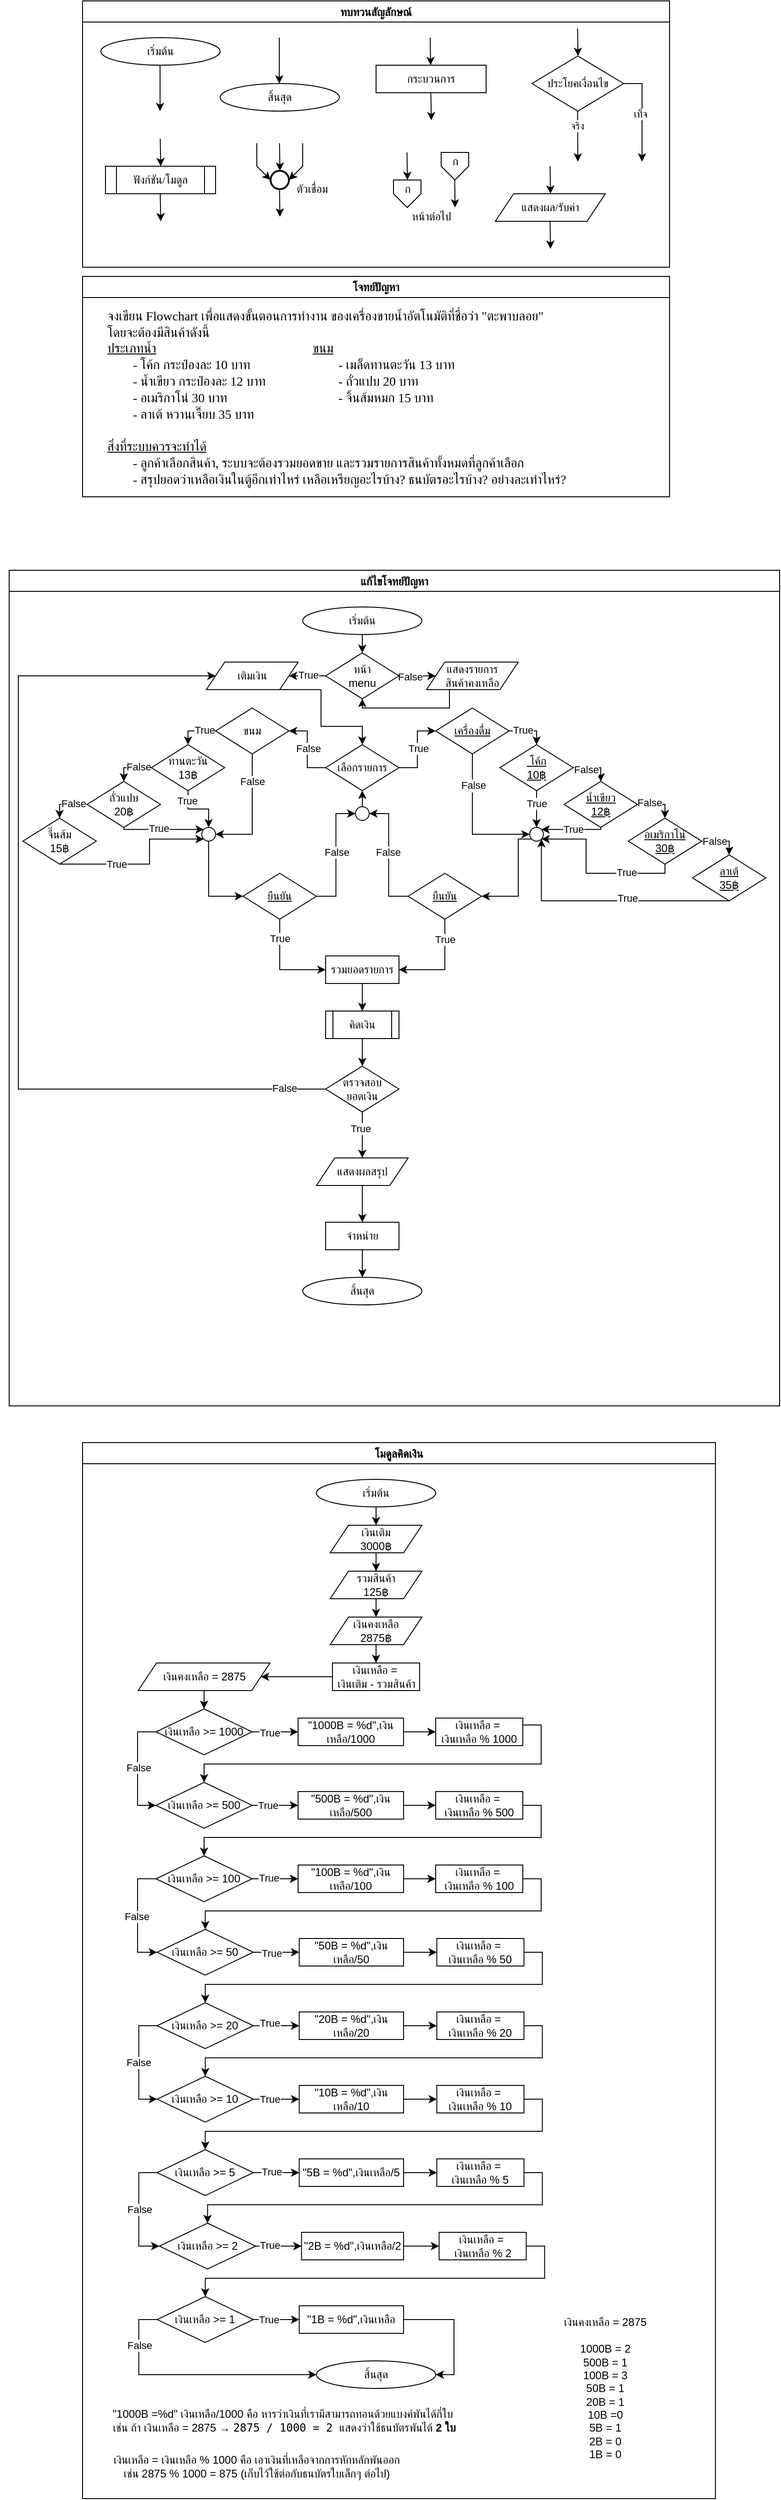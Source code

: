 <mxfile version="28.0.3">
  <diagram id="C5RBs43oDa-KdzZeNtuy" name="Page-1">
    <mxGraphModel dx="1869" dy="562" grid="1" gridSize="10" guides="1" tooltips="1" connect="1" arrows="1" fold="1" page="1" pageScale="1" pageWidth="827" pageHeight="1169" math="0" shadow="0">
      <root>
        <mxCell id="WIyWlLk6GJQsqaUBKTNV-0" />
        <mxCell id="WIyWlLk6GJQsqaUBKTNV-1" parent="WIyWlLk6GJQsqaUBKTNV-0" />
        <mxCell id="M7CGMbNuYNeq0SnUNNgH-6" value="ทบทวนสัญลักษณ์" style="swimlane;fontFamily=Sarabun;fontSource=https%3A%2F%2Ffonts.googleapis.com%2Fcss%3Ffamily%3DSarabun;" parent="WIyWlLk6GJQsqaUBKTNV-1" vertex="1">
          <mxGeometry x="-720" y="20" width="640" height="290" as="geometry" />
        </mxCell>
        <mxCell id="M7CGMbNuYNeq0SnUNNgH-2" value="&lt;font data-font-src=&quot;https://fonts.googleapis.com/css?family=Sarabun&quot; face=&quot;Sarabun&quot;&gt;เริ่มต้น&lt;/font&gt;" style="ellipse;whiteSpace=wrap;html=1;" parent="M7CGMbNuYNeq0SnUNNgH-6" vertex="1">
          <mxGeometry x="20" y="40" width="130" height="30" as="geometry" />
        </mxCell>
        <mxCell id="M7CGMbNuYNeq0SnUNNgH-5" value="" style="endArrow=classic;html=1;rounded=0;" parent="M7CGMbNuYNeq0SnUNNgH-6" edge="1">
          <mxGeometry width="50" height="50" relative="1" as="geometry">
            <mxPoint x="84.5" y="70" as="sourcePoint" />
            <mxPoint x="84.5" y="120" as="targetPoint" />
          </mxGeometry>
        </mxCell>
        <mxCell id="M7CGMbNuYNeq0SnUNNgH-3" value="&lt;font face=&quot;Sarabun&quot;&gt;สิ้นสุด&lt;/font&gt;" style="ellipse;whiteSpace=wrap;html=1;" parent="M7CGMbNuYNeq0SnUNNgH-6" vertex="1">
          <mxGeometry x="150" y="90" width="130" height="30" as="geometry" />
        </mxCell>
        <mxCell id="M7CGMbNuYNeq0SnUNNgH-4" value="" style="endArrow=classic;html=1;rounded=0;" parent="M7CGMbNuYNeq0SnUNNgH-6" edge="1">
          <mxGeometry width="50" height="50" relative="1" as="geometry">
            <mxPoint x="214.5" y="40" as="sourcePoint" />
            <mxPoint x="214.5" y="90" as="targetPoint" />
          </mxGeometry>
        </mxCell>
        <mxCell id="mvioNwK95yMqdUQ73LqQ-0" value="กระบวนการ" style="rounded=0;whiteSpace=wrap;html=1;fontFamily=Sarabun;fontSource=https%3A%2F%2Ffonts.googleapis.com%2Fcss%3Ffamily%3DSarabun;" parent="M7CGMbNuYNeq0SnUNNgH-6" vertex="1">
          <mxGeometry x="320" y="70" width="120" height="30" as="geometry" />
        </mxCell>
        <mxCell id="mvioNwK95yMqdUQ73LqQ-1" value="" style="endArrow=classic;html=1;rounded=0;" parent="M7CGMbNuYNeq0SnUNNgH-6" edge="1">
          <mxGeometry width="50" height="50" relative="1" as="geometry">
            <mxPoint x="379" y="40" as="sourcePoint" />
            <mxPoint x="379.5" y="70" as="targetPoint" />
          </mxGeometry>
        </mxCell>
        <mxCell id="mvioNwK95yMqdUQ73LqQ-2" value="" style="endArrow=classic;html=1;rounded=0;" parent="M7CGMbNuYNeq0SnUNNgH-6" edge="1">
          <mxGeometry width="50" height="50" relative="1" as="geometry">
            <mxPoint x="379.75" y="100" as="sourcePoint" />
            <mxPoint x="380.25" y="130" as="targetPoint" />
          </mxGeometry>
        </mxCell>
        <mxCell id="mvioNwK95yMqdUQ73LqQ-3" value="ประโยคเงื่อนไข" style="rhombus;whiteSpace=wrap;html=1;fontFamily=Sarabun;fontSource=https%3A%2F%2Ffonts.googleapis.com%2Fcss%3Ffamily%3DSarabun;" parent="M7CGMbNuYNeq0SnUNNgH-6" vertex="1">
          <mxGeometry x="490" y="60" width="100" height="60" as="geometry" />
        </mxCell>
        <mxCell id="mvioNwK95yMqdUQ73LqQ-4" value="" style="endArrow=classic;html=1;rounded=0;" parent="M7CGMbNuYNeq0SnUNNgH-6" edge="1">
          <mxGeometry width="50" height="50" relative="1" as="geometry">
            <mxPoint x="539.71" y="30" as="sourcePoint" />
            <mxPoint x="540.21" y="60" as="targetPoint" />
          </mxGeometry>
        </mxCell>
        <mxCell id="mvioNwK95yMqdUQ73LqQ-5" value="" style="endArrow=classic;html=1;rounded=0;" parent="M7CGMbNuYNeq0SnUNNgH-6" edge="1">
          <mxGeometry width="50" height="50" relative="1" as="geometry">
            <mxPoint x="539.71" y="120" as="sourcePoint" />
            <mxPoint x="540" y="175" as="targetPoint" />
          </mxGeometry>
        </mxCell>
        <mxCell id="mvioNwK95yMqdUQ73LqQ-7" value="จริง" style="edgeLabel;html=1;align=center;verticalAlign=middle;resizable=0;points=[];fontFamily=Sarabun;fontSource=https%3A%2F%2Ffonts.googleapis.com%2Fcss%3Ffamily%3DSarabun;" parent="mvioNwK95yMqdUQ73LqQ-5" vertex="1" connectable="0">
          <mxGeometry x="-0.414" y="-1" relative="1" as="geometry">
            <mxPoint as="offset" />
          </mxGeometry>
        </mxCell>
        <mxCell id="mvioNwK95yMqdUQ73LqQ-6" value="" style="endArrow=classic;html=1;rounded=0;exitX=1;exitY=0.5;exitDx=0;exitDy=0;" parent="M7CGMbNuYNeq0SnUNNgH-6" source="mvioNwK95yMqdUQ73LqQ-3" edge="1">
          <mxGeometry width="50" height="50" relative="1" as="geometry">
            <mxPoint x="620" y="95" as="sourcePoint" />
            <mxPoint x="610" y="175" as="targetPoint" />
            <Array as="points">
              <mxPoint x="610" y="90" />
            </Array>
          </mxGeometry>
        </mxCell>
        <mxCell id="mvioNwK95yMqdUQ73LqQ-8" value="&lt;font data-font-src=&quot;https://fonts.googleapis.com/css?family=Sarabun&quot; face=&quot;Sarabun&quot;&gt;เท็จ&lt;/font&gt;" style="edgeLabel;html=1;align=center;verticalAlign=middle;resizable=0;points=[];" parent="mvioNwK95yMqdUQ73LqQ-6" vertex="1" connectable="0">
          <mxGeometry x="-0.002" y="-2" relative="1" as="geometry">
            <mxPoint as="offset" />
          </mxGeometry>
        </mxCell>
        <mxCell id="mvioNwK95yMqdUQ73LqQ-9" value="&lt;font data-font-src=&quot;https://fonts.googleapis.com/css?family=Sarabun&quot; face=&quot;Sarabun&quot;&gt;ฟังก์ชัน/โมดูล&lt;/font&gt;" style="shape=process;whiteSpace=wrap;html=1;backgroundOutline=1;" parent="M7CGMbNuYNeq0SnUNNgH-6" vertex="1">
          <mxGeometry x="25" y="180" width="120" height="30" as="geometry" />
        </mxCell>
        <mxCell id="mvioNwK95yMqdUQ73LqQ-11" value="" style="endArrow=classic;html=1;rounded=0;" parent="M7CGMbNuYNeq0SnUNNgH-6" edge="1">
          <mxGeometry width="50" height="50" relative="1" as="geometry">
            <mxPoint x="84.71" y="150" as="sourcePoint" />
            <mxPoint x="85.21" y="180" as="targetPoint" />
          </mxGeometry>
        </mxCell>
        <mxCell id="mvioNwK95yMqdUQ73LqQ-12" value="" style="endArrow=classic;html=1;rounded=0;" parent="M7CGMbNuYNeq0SnUNNgH-6" edge="1">
          <mxGeometry width="50" height="50" relative="1" as="geometry">
            <mxPoint x="84.71" y="210" as="sourcePoint" />
            <mxPoint x="85.21" y="240" as="targetPoint" />
          </mxGeometry>
        </mxCell>
        <mxCell id="mvioNwK95yMqdUQ73LqQ-13" value="" style="strokeWidth=2;html=1;shape=mxgraph.flowchart.start_2;whiteSpace=wrap;" parent="M7CGMbNuYNeq0SnUNNgH-6" vertex="1">
          <mxGeometry x="205" y="185" width="20" height="20" as="geometry" />
        </mxCell>
        <mxCell id="mvioNwK95yMqdUQ73LqQ-16" value="" style="endArrow=classic;html=1;rounded=0;" parent="M7CGMbNuYNeq0SnUNNgH-6" edge="1">
          <mxGeometry width="50" height="50" relative="1" as="geometry">
            <mxPoint x="214.71" y="155" as="sourcePoint" />
            <mxPoint x="215.21" y="185" as="targetPoint" />
          </mxGeometry>
        </mxCell>
        <mxCell id="mvioNwK95yMqdUQ73LqQ-17" value="" style="endArrow=classic;html=1;rounded=0;entryX=0;entryY=0.5;entryDx=0;entryDy=0;entryPerimeter=0;" parent="M7CGMbNuYNeq0SnUNNgH-6" target="mvioNwK95yMqdUQ73LqQ-13" edge="1">
          <mxGeometry width="50" height="50" relative="1" as="geometry">
            <mxPoint x="190.0" y="155" as="sourcePoint" />
            <mxPoint x="190.5" y="185" as="targetPoint" />
            <Array as="points">
              <mxPoint x="190" y="180" />
            </Array>
          </mxGeometry>
        </mxCell>
        <mxCell id="mvioNwK95yMqdUQ73LqQ-18" value="" style="endArrow=classic;html=1;rounded=0;entryX=1;entryY=0.5;entryDx=0;entryDy=0;entryPerimeter=0;" parent="M7CGMbNuYNeq0SnUNNgH-6" target="mvioNwK95yMqdUQ73LqQ-13" edge="1">
          <mxGeometry width="50" height="50" relative="1" as="geometry">
            <mxPoint x="240.0" y="155" as="sourcePoint" />
            <mxPoint x="240.5" y="185" as="targetPoint" />
            <Array as="points">
              <mxPoint x="240" y="180" />
            </Array>
          </mxGeometry>
        </mxCell>
        <mxCell id="mvioNwK95yMqdUQ73LqQ-19" value="" style="endArrow=classic;html=1;rounded=0;" parent="M7CGMbNuYNeq0SnUNNgH-6" edge="1">
          <mxGeometry width="50" height="50" relative="1" as="geometry">
            <mxPoint x="214.71" y="205" as="sourcePoint" />
            <mxPoint x="215.21" y="235" as="targetPoint" />
          </mxGeometry>
        </mxCell>
        <mxCell id="mvioNwK95yMqdUQ73LqQ-20" value="&lt;font data-font-src=&quot;https://fonts.googleapis.com/css?family=Sarabun&quot; face=&quot;Sarabun&quot;&gt;ตัวเชื่อม&lt;/font&gt;" style="text;html=1;align=center;verticalAlign=middle;resizable=0;points=[];autosize=1;strokeColor=none;fillColor=none;" parent="M7CGMbNuYNeq0SnUNNgH-6" vertex="1">
          <mxGeometry x="220" y="190" width="60" height="30" as="geometry" />
        </mxCell>
        <mxCell id="mvioNwK95yMqdUQ73LqQ-25" value="" style="endArrow=classic;html=1;rounded=0;" parent="M7CGMbNuYNeq0SnUNNgH-6" edge="1">
          <mxGeometry width="50" height="50" relative="1" as="geometry">
            <mxPoint x="353.71" y="165" as="sourcePoint" />
            <mxPoint x="354.21" y="195" as="targetPoint" />
          </mxGeometry>
        </mxCell>
        <mxCell id="mvioNwK95yMqdUQ73LqQ-21" value="" style="verticalLabelPosition=bottom;verticalAlign=top;html=1;shape=offPageConnector;rounded=0;size=0.5;" parent="M7CGMbNuYNeq0SnUNNgH-6" vertex="1">
          <mxGeometry x="339" y="195" width="30" height="30" as="geometry" />
        </mxCell>
        <mxCell id="mvioNwK95yMqdUQ73LqQ-26" value="" style="endArrow=classic;html=1;rounded=0;" parent="M7CGMbNuYNeq0SnUNNgH-6" edge="1">
          <mxGeometry width="50" height="50" relative="1" as="geometry">
            <mxPoint x="405.71" y="195" as="sourcePoint" />
            <mxPoint x="406.21" y="225" as="targetPoint" />
          </mxGeometry>
        </mxCell>
        <mxCell id="mvioNwK95yMqdUQ73LqQ-27" value="" style="verticalLabelPosition=bottom;verticalAlign=top;html=1;shape=offPageConnector;rounded=0;size=0.5;" parent="M7CGMbNuYNeq0SnUNNgH-6" vertex="1">
          <mxGeometry x="391" y="165" width="30" height="30" as="geometry" />
        </mxCell>
        <mxCell id="mvioNwK95yMqdUQ73LqQ-28" value="หน้าต่อไป" style="text;html=1;align=center;verticalAlign=middle;resizable=0;points=[];autosize=1;strokeColor=none;fillColor=none;fontFamily=Sarabun;fontSource=https%3A%2F%2Ffonts.googleapis.com%2Fcss%3Ffamily%3DSarabun;" parent="M7CGMbNuYNeq0SnUNNgH-6" vertex="1">
          <mxGeometry x="345" y="220" width="70" height="30" as="geometry" />
        </mxCell>
        <mxCell id="mvioNwK95yMqdUQ73LqQ-29" value="ก" style="text;html=1;align=center;verticalAlign=middle;resizable=0;points=[];autosize=1;strokeColor=none;fillColor=none;fontFamily=Sarabun;fontSource=https%3A%2F%2Ffonts.googleapis.com%2Fcss%3Ffamily%3DSarabun;" parent="M7CGMbNuYNeq0SnUNNgH-6" vertex="1">
          <mxGeometry x="339" y="190" width="30" height="30" as="geometry" />
        </mxCell>
        <mxCell id="mvioNwK95yMqdUQ73LqQ-30" value="ก" style="text;html=1;align=center;verticalAlign=middle;resizable=0;points=[];autosize=1;strokeColor=none;fillColor=none;fontFamily=Sarabun;fontSource=https%3A%2F%2Ffonts.googleapis.com%2Fcss%3Ffamily%3DSarabun;" parent="M7CGMbNuYNeq0SnUNNgH-6" vertex="1">
          <mxGeometry x="391" y="160" width="30" height="30" as="geometry" />
        </mxCell>
        <mxCell id="mvioNwK95yMqdUQ73LqQ-32" value="แสดงผล/รับค่า" style="shape=parallelogram;perimeter=parallelogramPerimeter;whiteSpace=wrap;html=1;fixedSize=1;fontFamily=Sarabun;fontSource=https%3A%2F%2Ffonts.googleapis.com%2Fcss%3Ffamily%3DSarabun;" parent="M7CGMbNuYNeq0SnUNNgH-6" vertex="1">
          <mxGeometry x="450" y="210" width="120" height="30" as="geometry" />
        </mxCell>
        <mxCell id="mvioNwK95yMqdUQ73LqQ-33" value="" style="endArrow=classic;html=1;rounded=0;" parent="M7CGMbNuYNeq0SnUNNgH-6" edge="1">
          <mxGeometry width="50" height="50" relative="1" as="geometry">
            <mxPoint x="509.71" y="180" as="sourcePoint" />
            <mxPoint x="510.21" y="210" as="targetPoint" />
          </mxGeometry>
        </mxCell>
        <mxCell id="mvioNwK95yMqdUQ73LqQ-34" value="" style="endArrow=classic;html=1;rounded=0;" parent="M7CGMbNuYNeq0SnUNNgH-6" edge="1">
          <mxGeometry width="50" height="50" relative="1" as="geometry">
            <mxPoint x="509.71" y="240" as="sourcePoint" />
            <mxPoint x="510.21" y="270" as="targetPoint" />
          </mxGeometry>
        </mxCell>
        <mxCell id="mvioNwK95yMqdUQ73LqQ-36" value="แก้ไขโจทย์ปัญหา" style="swimlane;fontFamily=Sarabun;fontSource=https%3A%2F%2Ffonts.googleapis.com%2Fcss%3Ffamily%3DSarabun;" parent="WIyWlLk6GJQsqaUBKTNV-1" vertex="1">
          <mxGeometry x="-800" y="640" width="840" height="910" as="geometry" />
        </mxCell>
        <mxCell id="242Sa01oflXTXFFQbD-G-142" style="edgeStyle=orthogonalEdgeStyle;rounded=0;orthogonalLoop=1;jettySize=auto;html=1;exitX=0.5;exitY=1;exitDx=0;exitDy=0;entryX=0.5;entryY=0;entryDx=0;entryDy=0;" parent="mvioNwK95yMqdUQ73LqQ-36" source="mvioNwK95yMqdUQ73LqQ-35" target="242Sa01oflXTXFFQbD-G-141" edge="1">
          <mxGeometry relative="1" as="geometry" />
        </mxCell>
        <mxCell id="mvioNwK95yMqdUQ73LqQ-35" value="&lt;font data-font-src=&quot;https://fonts.googleapis.com/css?family=Sarabun&quot; face=&quot;Sarabun&quot;&gt;เริ่มต้น&lt;/font&gt;" style="ellipse;whiteSpace=wrap;html=1;" parent="mvioNwK95yMqdUQ73LqQ-36" vertex="1">
          <mxGeometry x="320" y="40" width="130" height="30" as="geometry" />
        </mxCell>
        <mxCell id="mvioNwK95yMqdUQ73LqQ-69" value="&lt;font face=&quot;Sarabun&quot;&gt;สิ้นสุด&lt;/font&gt;" style="ellipse;whiteSpace=wrap;html=1;" parent="mvioNwK95yMqdUQ73LqQ-36" vertex="1">
          <mxGeometry x="320" y="770" width="130" height="30" as="geometry" />
        </mxCell>
        <mxCell id="242Sa01oflXTXFFQbD-G-151" style="edgeStyle=orthogonalEdgeStyle;rounded=0;orthogonalLoop=1;jettySize=auto;html=1;exitX=0.75;exitY=1;exitDx=0;exitDy=0;entryX=0.5;entryY=0;entryDx=0;entryDy=0;" parent="mvioNwK95yMqdUQ73LqQ-36" source="242Sa01oflXTXFFQbD-G-119" target="242Sa01oflXTXFFQbD-G-6" edge="1">
          <mxGeometry relative="1" as="geometry">
            <Array as="points">
              <mxPoint x="340" y="130" />
              <mxPoint x="340" y="170" />
              <mxPoint x="385" y="170" />
            </Array>
          </mxGeometry>
        </mxCell>
        <mxCell id="242Sa01oflXTXFFQbD-G-119" value="เติมเงิน" style="shape=parallelogram;perimeter=parallelogramPerimeter;whiteSpace=wrap;html=1;fixedSize=1;" parent="mvioNwK95yMqdUQ73LqQ-36" vertex="1">
          <mxGeometry x="215" y="100" width="100" height="30" as="geometry" />
        </mxCell>
        <mxCell id="242Sa01oflXTXFFQbD-G-24" style="edgeStyle=orthogonalEdgeStyle;rounded=0;orthogonalLoop=1;jettySize=auto;html=1;exitX=0;exitY=0.5;exitDx=0;exitDy=0;entryX=1;entryY=0.5;entryDx=0;entryDy=0;" parent="mvioNwK95yMqdUQ73LqQ-36" source="242Sa01oflXTXFFQbD-G-6" target="242Sa01oflXTXFFQbD-G-11" edge="1">
          <mxGeometry relative="1" as="geometry" />
        </mxCell>
        <mxCell id="242Sa01oflXTXFFQbD-G-26" value="False" style="edgeLabel;html=1;align=center;verticalAlign=middle;resizable=0;points=[];" parent="242Sa01oflXTXFFQbD-G-24" vertex="1" connectable="0">
          <mxGeometry x="0.02" y="-1" relative="1" as="geometry">
            <mxPoint as="offset" />
          </mxGeometry>
        </mxCell>
        <mxCell id="242Sa01oflXTXFFQbD-G-34" style="edgeStyle=orthogonalEdgeStyle;rounded=0;orthogonalLoop=1;jettySize=auto;html=1;exitX=1;exitY=0.5;exitDx=0;exitDy=0;entryX=0;entryY=0.5;entryDx=0;entryDy=0;" parent="mvioNwK95yMqdUQ73LqQ-36" source="242Sa01oflXTXFFQbD-G-6" target="242Sa01oflXTXFFQbD-G-32" edge="1">
          <mxGeometry relative="1" as="geometry" />
        </mxCell>
        <mxCell id="242Sa01oflXTXFFQbD-G-35" value="True" style="edgeLabel;html=1;align=center;verticalAlign=middle;resizable=0;points=[];" parent="242Sa01oflXTXFFQbD-G-34" vertex="1" connectable="0">
          <mxGeometry x="0.03" y="-1" relative="1" as="geometry">
            <mxPoint as="offset" />
          </mxGeometry>
        </mxCell>
        <mxCell id="242Sa01oflXTXFFQbD-G-6" value="เลือกรายการ" style="rhombus;whiteSpace=wrap;html=1;" parent="mvioNwK95yMqdUQ73LqQ-36" vertex="1">
          <mxGeometry x="345" y="190" width="80" height="50" as="geometry" />
        </mxCell>
        <mxCell id="242Sa01oflXTXFFQbD-G-92" style="edgeStyle=orthogonalEdgeStyle;rounded=0;orthogonalLoop=1;jettySize=auto;html=1;exitX=0;exitY=0.5;exitDx=0;exitDy=0;entryX=0.5;entryY=0;entryDx=0;entryDy=0;" parent="mvioNwK95yMqdUQ73LqQ-36" source="242Sa01oflXTXFFQbD-G-11" target="242Sa01oflXTXFFQbD-G-88" edge="1">
          <mxGeometry relative="1" as="geometry" />
        </mxCell>
        <mxCell id="242Sa01oflXTXFFQbD-G-99" value="True" style="edgeLabel;html=1;align=center;verticalAlign=middle;resizable=0;points=[];" parent="242Sa01oflXTXFFQbD-G-92" vertex="1" connectable="0">
          <mxGeometry x="-0.476" y="-1" relative="1" as="geometry">
            <mxPoint as="offset" />
          </mxGeometry>
        </mxCell>
        <mxCell id="242Sa01oflXTXFFQbD-G-97" style="edgeStyle=orthogonalEdgeStyle;rounded=0;orthogonalLoop=1;jettySize=auto;html=1;exitX=0.5;exitY=1;exitDx=0;exitDy=0;entryX=1;entryY=0.5;entryDx=0;entryDy=0;" parent="mvioNwK95yMqdUQ73LqQ-36" source="242Sa01oflXTXFFQbD-G-11" target="242Sa01oflXTXFFQbD-G-95" edge="1">
          <mxGeometry relative="1" as="geometry" />
        </mxCell>
        <mxCell id="242Sa01oflXTXFFQbD-G-98" value="False" style="edgeLabel;html=1;align=center;verticalAlign=middle;resizable=0;points=[];" parent="242Sa01oflXTXFFQbD-G-97" vertex="1" connectable="0">
          <mxGeometry x="-0.539" relative="1" as="geometry">
            <mxPoint as="offset" />
          </mxGeometry>
        </mxCell>
        <mxCell id="242Sa01oflXTXFFQbD-G-11" value="ขนม" style="rhombus;whiteSpace=wrap;html=1;" parent="mvioNwK95yMqdUQ73LqQ-36" vertex="1">
          <mxGeometry x="225" y="150" width="80" height="50" as="geometry" />
        </mxCell>
        <mxCell id="242Sa01oflXTXFFQbD-G-31" value="" style="group;fontStyle=4" parent="mvioNwK95yMqdUQ73LqQ-36" vertex="1" connectable="0">
          <mxGeometry x="535" y="190" width="220" height="130" as="geometry" />
        </mxCell>
        <mxCell id="242Sa01oflXTXFFQbD-G-27" style="edgeStyle=orthogonalEdgeStyle;rounded=0;orthogonalLoop=1;jettySize=auto;html=1;exitX=1;exitY=0.5;exitDx=0;exitDy=0;entryX=0.5;entryY=0;entryDx=0;entryDy=0;fontStyle=4" parent="242Sa01oflXTXFFQbD-G-31" source="242Sa01oflXTXFFQbD-G-13" target="242Sa01oflXTXFFQbD-G-16" edge="1">
          <mxGeometry relative="1" as="geometry" />
        </mxCell>
        <mxCell id="242Sa01oflXTXFFQbD-G-70" value="False" style="edgeLabel;html=1;align=center;verticalAlign=middle;resizable=0;points=[];" parent="242Sa01oflXTXFFQbD-G-27" vertex="1" connectable="0">
          <mxGeometry x="-0.369" y="-2" relative="1" as="geometry">
            <mxPoint as="offset" />
          </mxGeometry>
        </mxCell>
        <mxCell id="242Sa01oflXTXFFQbD-G-58" style="edgeStyle=orthogonalEdgeStyle;rounded=0;orthogonalLoop=1;jettySize=auto;html=1;exitX=0.5;exitY=1;exitDx=0;exitDy=0;" parent="242Sa01oflXTXFFQbD-G-31" source="242Sa01oflXTXFFQbD-G-13" edge="1">
          <mxGeometry relative="1" as="geometry">
            <mxPoint x="40" y="90" as="targetPoint" />
          </mxGeometry>
        </mxCell>
        <mxCell id="242Sa01oflXTXFFQbD-G-76" value="True" style="edgeLabel;html=1;align=center;verticalAlign=middle;resizable=0;points=[];" parent="242Sa01oflXTXFFQbD-G-58" vertex="1" connectable="0">
          <mxGeometry x="-0.299" relative="1" as="geometry">
            <mxPoint as="offset" />
          </mxGeometry>
        </mxCell>
        <mxCell id="242Sa01oflXTXFFQbD-G-13" value="&amp;nbsp;โค้ก&lt;div&gt;10฿&lt;/div&gt;" style="rhombus;whiteSpace=wrap;html=1;fontStyle=4" parent="242Sa01oflXTXFFQbD-G-31" vertex="1">
          <mxGeometry width="80" height="50" as="geometry" />
        </mxCell>
        <mxCell id="242Sa01oflXTXFFQbD-G-66" style="edgeStyle=orthogonalEdgeStyle;rounded=0;orthogonalLoop=1;jettySize=auto;html=1;exitX=0.5;exitY=1;exitDx=0;exitDy=0;entryX=1;entryY=1;entryDx=0;entryDy=0;" parent="242Sa01oflXTXFFQbD-G-31" source="242Sa01oflXTXFFQbD-G-15" target="242Sa01oflXTXFFQbD-G-54" edge="1">
          <mxGeometry relative="1" as="geometry">
            <Array as="points">
              <mxPoint x="180" y="140" />
              <mxPoint x="94" y="140" />
              <mxPoint x="94" y="103" />
            </Array>
          </mxGeometry>
        </mxCell>
        <mxCell id="242Sa01oflXTXFFQbD-G-78" value="True" style="edgeLabel;html=1;align=center;verticalAlign=middle;resizable=0;points=[];" parent="242Sa01oflXTXFFQbD-G-66" vertex="1" connectable="0">
          <mxGeometry x="-0.43" y="-1" relative="1" as="geometry">
            <mxPoint as="offset" />
          </mxGeometry>
        </mxCell>
        <mxCell id="242Sa01oflXTXFFQbD-G-15" value="อเมริกาโน่&lt;div&gt;30฿&lt;/div&gt;" style="rhombus;whiteSpace=wrap;html=1;fontStyle=4" parent="242Sa01oflXTXFFQbD-G-31" vertex="1">
          <mxGeometry x="140" y="80" width="80" height="50" as="geometry" />
        </mxCell>
        <mxCell id="242Sa01oflXTXFFQbD-G-28" style="edgeStyle=orthogonalEdgeStyle;rounded=0;orthogonalLoop=1;jettySize=auto;html=1;exitX=1;exitY=0.5;exitDx=0;exitDy=0;entryX=0.5;entryY=0;entryDx=0;entryDy=0;fontStyle=4" parent="242Sa01oflXTXFFQbD-G-31" source="242Sa01oflXTXFFQbD-G-16" target="242Sa01oflXTXFFQbD-G-15" edge="1">
          <mxGeometry relative="1" as="geometry" />
        </mxCell>
        <mxCell id="242Sa01oflXTXFFQbD-G-71" value="False" style="edgeLabel;html=1;align=center;verticalAlign=middle;resizable=0;points=[];" parent="242Sa01oflXTXFFQbD-G-28" vertex="1" connectable="0">
          <mxGeometry x="-0.413" y="2" relative="1" as="geometry">
            <mxPoint as="offset" />
          </mxGeometry>
        </mxCell>
        <mxCell id="242Sa01oflXTXFFQbD-G-65" style="edgeStyle=orthogonalEdgeStyle;rounded=0;orthogonalLoop=1;jettySize=auto;html=1;exitX=0.5;exitY=1;exitDx=0;exitDy=0;entryX=1;entryY=0;entryDx=0;entryDy=0;" parent="242Sa01oflXTXFFQbD-G-31" source="242Sa01oflXTXFFQbD-G-16" target="242Sa01oflXTXFFQbD-G-54" edge="1">
          <mxGeometry relative="1" as="geometry">
            <Array as="points">
              <mxPoint x="110" y="92" />
            </Array>
          </mxGeometry>
        </mxCell>
        <mxCell id="242Sa01oflXTXFFQbD-G-77" value="True" style="edgeLabel;html=1;align=center;verticalAlign=middle;resizable=0;points=[];" parent="242Sa01oflXTXFFQbD-G-65" vertex="1" connectable="0">
          <mxGeometry x="-0.043" relative="1" as="geometry">
            <mxPoint as="offset" />
          </mxGeometry>
        </mxCell>
        <mxCell id="242Sa01oflXTXFFQbD-G-16" value="น้ำเขียว&lt;div&gt;12฿&lt;/div&gt;" style="rhombus;whiteSpace=wrap;html=1;fontStyle=4" parent="242Sa01oflXTXFFQbD-G-31" vertex="1">
          <mxGeometry x="70" y="40" width="80" height="50" as="geometry" />
        </mxCell>
        <mxCell id="242Sa01oflXTXFFQbD-G-54" value="" style="ellipse;whiteSpace=wrap;html=1;aspect=fixed;" parent="242Sa01oflXTXFFQbD-G-31" vertex="1">
          <mxGeometry x="32.5" y="90" width="15" height="15" as="geometry" />
        </mxCell>
        <mxCell id="242Sa01oflXTXFFQbD-G-57" style="edgeStyle=orthogonalEdgeStyle;rounded=0;orthogonalLoop=1;jettySize=auto;html=1;exitX=0.5;exitY=1;exitDx=0;exitDy=0;entryX=0;entryY=0.5;entryDx=0;entryDy=0;" parent="mvioNwK95yMqdUQ73LqQ-36" source="242Sa01oflXTXFFQbD-G-32" target="242Sa01oflXTXFFQbD-G-54" edge="1">
          <mxGeometry relative="1" as="geometry" />
        </mxCell>
        <mxCell id="242Sa01oflXTXFFQbD-G-73" value="True" style="edgeLabel;html=1;align=center;verticalAlign=middle;resizable=0;points=[];" parent="242Sa01oflXTXFFQbD-G-57" vertex="1" connectable="0">
          <mxGeometry x="-0.531" y="1" relative="1" as="geometry">
            <mxPoint as="offset" />
          </mxGeometry>
        </mxCell>
        <mxCell id="242Sa01oflXTXFFQbD-G-84" value="False" style="edgeLabel;html=1;align=center;verticalAlign=middle;resizable=0;points=[];" parent="242Sa01oflXTXFFQbD-G-57" vertex="1" connectable="0">
          <mxGeometry x="-0.544" y="1" relative="1" as="geometry">
            <mxPoint as="offset" />
          </mxGeometry>
        </mxCell>
        <mxCell id="242Sa01oflXTXFFQbD-G-82" style="edgeStyle=orthogonalEdgeStyle;rounded=0;orthogonalLoop=1;jettySize=auto;html=1;exitX=1;exitY=0.5;exitDx=0;exitDy=0;entryX=0.5;entryY=0;entryDx=0;entryDy=0;" parent="mvioNwK95yMqdUQ73LqQ-36" source="242Sa01oflXTXFFQbD-G-32" target="242Sa01oflXTXFFQbD-G-13" edge="1">
          <mxGeometry relative="1" as="geometry" />
        </mxCell>
        <mxCell id="242Sa01oflXTXFFQbD-G-83" value="True" style="edgeLabel;html=1;align=center;verticalAlign=middle;resizable=0;points=[];" parent="242Sa01oflXTXFFQbD-G-82" vertex="1" connectable="0">
          <mxGeometry x="-0.324" y="1" relative="1" as="geometry">
            <mxPoint as="offset" />
          </mxGeometry>
        </mxCell>
        <mxCell id="242Sa01oflXTXFFQbD-G-32" value="เครื่องดื่ม" style="rhombus;whiteSpace=wrap;html=1;fontStyle=4" parent="mvioNwK95yMqdUQ73LqQ-36" vertex="1">
          <mxGeometry x="465" y="150" width="80" height="50" as="geometry" />
        </mxCell>
        <mxCell id="242Sa01oflXTXFFQbD-G-53" style="edgeStyle=orthogonalEdgeStyle;rounded=0;orthogonalLoop=1;jettySize=auto;html=1;exitX=0;exitY=0.5;exitDx=0;exitDy=0;entryX=1;entryY=0.5;entryDx=0;entryDy=0;" parent="mvioNwK95yMqdUQ73LqQ-36" source="242Sa01oflXTXFFQbD-G-49" target="242Sa01oflXTXFFQbD-G-51" edge="1">
          <mxGeometry relative="1" as="geometry" />
        </mxCell>
        <mxCell id="242Sa01oflXTXFFQbD-G-80" value="False" style="edgeLabel;html=1;align=center;verticalAlign=middle;resizable=0;points=[];" parent="242Sa01oflXTXFFQbD-G-53" vertex="1" connectable="0">
          <mxGeometry x="0.057" y="1" relative="1" as="geometry">
            <mxPoint as="offset" />
          </mxGeometry>
        </mxCell>
        <mxCell id="242Sa01oflXTXFFQbD-G-111" style="edgeStyle=orthogonalEdgeStyle;rounded=0;orthogonalLoop=1;jettySize=auto;html=1;exitX=0.5;exitY=1;exitDx=0;exitDy=0;entryX=1;entryY=0.5;entryDx=0;entryDy=0;" parent="mvioNwK95yMqdUQ73LqQ-36" source="242Sa01oflXTXFFQbD-G-49" target="242Sa01oflXTXFFQbD-G-124" edge="1">
          <mxGeometry relative="1" as="geometry">
            <mxPoint x="425" y="425" as="targetPoint" />
          </mxGeometry>
        </mxCell>
        <mxCell id="242Sa01oflXTXFFQbD-G-112" value="True" style="edgeLabel;html=1;align=center;verticalAlign=middle;resizable=0;points=[];" parent="242Sa01oflXTXFFQbD-G-111" vertex="1" connectable="0">
          <mxGeometry x="-0.579" relative="1" as="geometry">
            <mxPoint as="offset" />
          </mxGeometry>
        </mxCell>
        <mxCell id="242Sa01oflXTXFFQbD-G-49" value="ยืนยัน" style="rhombus;whiteSpace=wrap;html=1;fontStyle=4" parent="mvioNwK95yMqdUQ73LqQ-36" vertex="1">
          <mxGeometry x="435" y="330" width="80" height="50" as="geometry" />
        </mxCell>
        <mxCell id="242Sa01oflXTXFFQbD-G-52" style="edgeStyle=orthogonalEdgeStyle;rounded=0;orthogonalLoop=1;jettySize=auto;html=1;exitX=0.5;exitY=0;exitDx=0;exitDy=0;entryX=0.5;entryY=1;entryDx=0;entryDy=0;" parent="mvioNwK95yMqdUQ73LqQ-36" source="242Sa01oflXTXFFQbD-G-51" target="242Sa01oflXTXFFQbD-G-6" edge="1">
          <mxGeometry relative="1" as="geometry" />
        </mxCell>
        <mxCell id="242Sa01oflXTXFFQbD-G-51" value="" style="ellipse;whiteSpace=wrap;html=1;aspect=fixed;" parent="mvioNwK95yMqdUQ73LqQ-36" vertex="1">
          <mxGeometry x="377.5" y="257.5" width="15" height="15" as="geometry" />
        </mxCell>
        <mxCell id="242Sa01oflXTXFFQbD-G-68" style="edgeStyle=orthogonalEdgeStyle;rounded=0;orthogonalLoop=1;jettySize=auto;html=1;exitX=0;exitY=1;exitDx=0;exitDy=0;entryX=1;entryY=0.5;entryDx=0;entryDy=0;" parent="mvioNwK95yMqdUQ73LqQ-36" source="242Sa01oflXTXFFQbD-G-54" target="242Sa01oflXTXFFQbD-G-49" edge="1">
          <mxGeometry relative="1" as="geometry">
            <Array as="points">
              <mxPoint x="555" y="293" />
              <mxPoint x="555" y="355" />
            </Array>
          </mxGeometry>
        </mxCell>
        <mxCell id="242Sa01oflXTXFFQbD-G-104" style="edgeStyle=orthogonalEdgeStyle;rounded=0;orthogonalLoop=1;jettySize=auto;html=1;exitX=0.5;exitY=1;exitDx=0;exitDy=0;entryX=0;entryY=0;entryDx=0;entryDy=0;" parent="mvioNwK95yMqdUQ73LqQ-36" source="242Sa01oflXTXFFQbD-G-87" target="242Sa01oflXTXFFQbD-G-95" edge="1">
          <mxGeometry relative="1" as="geometry">
            <Array as="points">
              <mxPoint x="125" y="282" />
            </Array>
          </mxGeometry>
        </mxCell>
        <mxCell id="242Sa01oflXTXFFQbD-G-107" value="True" style="edgeLabel;html=1;align=center;verticalAlign=middle;resizable=0;points=[];" parent="242Sa01oflXTXFFQbD-G-104" vertex="1" connectable="0">
          <mxGeometry x="-0.118" y="1" relative="1" as="geometry">
            <mxPoint as="offset" />
          </mxGeometry>
        </mxCell>
        <mxCell id="242Sa01oflXTXFFQbD-G-87" value="ถั่วแปบ&lt;div&gt;20฿&lt;/div&gt;" style="rhombus;whiteSpace=wrap;html=1;" parent="mvioNwK95yMqdUQ73LqQ-36" vertex="1">
          <mxGeometry x="85" y="230" width="80" height="50" as="geometry" />
        </mxCell>
        <mxCell id="242Sa01oflXTXFFQbD-G-93" style="edgeStyle=orthogonalEdgeStyle;rounded=0;orthogonalLoop=1;jettySize=auto;html=1;exitX=0;exitY=0.5;exitDx=0;exitDy=0;entryX=0.5;entryY=0;entryDx=0;entryDy=0;" parent="mvioNwK95yMqdUQ73LqQ-36" source="242Sa01oflXTXFFQbD-G-88" target="242Sa01oflXTXFFQbD-G-87" edge="1">
          <mxGeometry relative="1" as="geometry" />
        </mxCell>
        <mxCell id="242Sa01oflXTXFFQbD-G-100" value="False" style="edgeLabel;html=1;align=center;verticalAlign=middle;resizable=0;points=[];" parent="242Sa01oflXTXFFQbD-G-93" vertex="1" connectable="0">
          <mxGeometry x="-0.387" y="-1" relative="1" as="geometry">
            <mxPoint as="offset" />
          </mxGeometry>
        </mxCell>
        <mxCell id="242Sa01oflXTXFFQbD-G-102" style="edgeStyle=orthogonalEdgeStyle;rounded=0;orthogonalLoop=1;jettySize=auto;html=1;exitX=0.5;exitY=1;exitDx=0;exitDy=0;entryX=0.5;entryY=0;entryDx=0;entryDy=0;" parent="mvioNwK95yMqdUQ73LqQ-36" source="242Sa01oflXTXFFQbD-G-88" target="242Sa01oflXTXFFQbD-G-95" edge="1">
          <mxGeometry relative="1" as="geometry" />
        </mxCell>
        <mxCell id="242Sa01oflXTXFFQbD-G-106" value="True" style="edgeLabel;html=1;align=center;verticalAlign=middle;resizable=0;points=[];" parent="242Sa01oflXTXFFQbD-G-102" vertex="1" connectable="0">
          <mxGeometry x="-0.667" y="-1" relative="1" as="geometry">
            <mxPoint as="offset" />
          </mxGeometry>
        </mxCell>
        <mxCell id="242Sa01oflXTXFFQbD-G-88" value="ทานตะวัน&lt;div&gt;13฿&lt;/div&gt;" style="rhombus;whiteSpace=wrap;html=1;" parent="mvioNwK95yMqdUQ73LqQ-36" vertex="1">
          <mxGeometry x="155" y="190" width="80" height="50" as="geometry" />
        </mxCell>
        <mxCell id="242Sa01oflXTXFFQbD-G-90" style="edgeStyle=orthogonalEdgeStyle;rounded=0;orthogonalLoop=1;jettySize=auto;html=1;exitX=1;exitY=0.5;exitDx=0;exitDy=0;entryX=0;entryY=0.5;entryDx=0;entryDy=0;" parent="mvioNwK95yMqdUQ73LqQ-36" source="242Sa01oflXTXFFQbD-G-89" target="242Sa01oflXTXFFQbD-G-51" edge="1">
          <mxGeometry relative="1" as="geometry" />
        </mxCell>
        <mxCell id="242Sa01oflXTXFFQbD-G-91" value="False" style="edgeLabel;html=1;align=center;verticalAlign=middle;resizable=0;points=[];" parent="242Sa01oflXTXFFQbD-G-90" vertex="1" connectable="0">
          <mxGeometry x="0.055" relative="1" as="geometry">
            <mxPoint as="offset" />
          </mxGeometry>
        </mxCell>
        <mxCell id="242Sa01oflXTXFFQbD-G-110" style="edgeStyle=orthogonalEdgeStyle;rounded=0;orthogonalLoop=1;jettySize=auto;html=1;exitX=0.5;exitY=1;exitDx=0;exitDy=0;entryX=0;entryY=0.5;entryDx=0;entryDy=0;" parent="mvioNwK95yMqdUQ73LqQ-36" source="242Sa01oflXTXFFQbD-G-89" target="242Sa01oflXTXFFQbD-G-124" edge="1">
          <mxGeometry relative="1" as="geometry">
            <mxPoint x="345" y="425" as="targetPoint" />
          </mxGeometry>
        </mxCell>
        <mxCell id="242Sa01oflXTXFFQbD-G-113" value="True" style="edgeLabel;html=1;align=center;verticalAlign=middle;resizable=0;points=[];" parent="242Sa01oflXTXFFQbD-G-110" vertex="1" connectable="0">
          <mxGeometry x="-0.6" relative="1" as="geometry">
            <mxPoint as="offset" />
          </mxGeometry>
        </mxCell>
        <mxCell id="242Sa01oflXTXFFQbD-G-89" value="ยืนยัน" style="rhombus;whiteSpace=wrap;html=1;fontStyle=4" parent="mvioNwK95yMqdUQ73LqQ-36" vertex="1">
          <mxGeometry x="255" y="330" width="80" height="50" as="geometry" />
        </mxCell>
        <mxCell id="242Sa01oflXTXFFQbD-G-96" style="edgeStyle=orthogonalEdgeStyle;rounded=0;orthogonalLoop=1;jettySize=auto;html=1;exitX=0.5;exitY=1;exitDx=0;exitDy=0;entryX=0;entryY=0.5;entryDx=0;entryDy=0;" parent="mvioNwK95yMqdUQ73LqQ-36" source="242Sa01oflXTXFFQbD-G-95" target="242Sa01oflXTXFFQbD-G-89" edge="1">
          <mxGeometry relative="1" as="geometry" />
        </mxCell>
        <mxCell id="242Sa01oflXTXFFQbD-G-95" value="" style="ellipse;whiteSpace=wrap;html=1;aspect=fixed;" parent="mvioNwK95yMqdUQ73LqQ-36" vertex="1">
          <mxGeometry x="210" y="280" width="15" height="15" as="geometry" />
        </mxCell>
        <mxCell id="242Sa01oflXTXFFQbD-G-118" style="edgeStyle=orthogonalEdgeStyle;rounded=0;orthogonalLoop=1;jettySize=auto;html=1;exitX=0.5;exitY=1;exitDx=0;exitDy=0;entryX=0.5;entryY=0;entryDx=0;entryDy=0;" parent="mvioNwK95yMqdUQ73LqQ-36" source="242Sa01oflXTXFFQbD-G-115" target="242Sa01oflXTXFFQbD-G-117" edge="1">
          <mxGeometry relative="1" as="geometry" />
        </mxCell>
        <mxCell id="242Sa01oflXTXFFQbD-G-115" value="คิดเงิน" style="shape=process;whiteSpace=wrap;html=1;backgroundOutline=1;" parent="mvioNwK95yMqdUQ73LqQ-36" vertex="1">
          <mxGeometry x="345" y="480" width="80" height="30" as="geometry" />
        </mxCell>
        <mxCell id="242Sa01oflXTXFFQbD-G-129" style="edgeStyle=orthogonalEdgeStyle;rounded=0;orthogonalLoop=1;jettySize=auto;html=1;exitX=0.5;exitY=1;exitDx=0;exitDy=0;entryX=0.5;entryY=0;entryDx=0;entryDy=0;" parent="mvioNwK95yMqdUQ73LqQ-36" source="242Sa01oflXTXFFQbD-G-117" target="242Sa01oflXTXFFQbD-G-128" edge="1">
          <mxGeometry relative="1" as="geometry" />
        </mxCell>
        <mxCell id="242Sa01oflXTXFFQbD-G-136" value="True" style="edgeLabel;html=1;align=center;verticalAlign=middle;resizable=0;points=[];" parent="242Sa01oflXTXFFQbD-G-129" vertex="1" connectable="0">
          <mxGeometry x="-0.272" y="-2" relative="1" as="geometry">
            <mxPoint as="offset" />
          </mxGeometry>
        </mxCell>
        <mxCell id="242Sa01oflXTXFFQbD-G-164" style="edgeStyle=orthogonalEdgeStyle;rounded=0;orthogonalLoop=1;jettySize=auto;html=1;exitX=0;exitY=0.5;exitDx=0;exitDy=0;entryX=0;entryY=0.5;entryDx=0;entryDy=0;" parent="mvioNwK95yMqdUQ73LqQ-36" source="242Sa01oflXTXFFQbD-G-117" target="242Sa01oflXTXFFQbD-G-119" edge="1">
          <mxGeometry relative="1" as="geometry">
            <Array as="points">
              <mxPoint x="10" y="565" />
              <mxPoint x="10" y="115" />
            </Array>
          </mxGeometry>
        </mxCell>
        <mxCell id="242Sa01oflXTXFFQbD-G-165" value="False" style="edgeLabel;html=1;align=center;verticalAlign=middle;resizable=0;points=[];" parent="242Sa01oflXTXFFQbD-G-164" vertex="1" connectable="0">
          <mxGeometry x="-0.91" y="-1" relative="1" as="geometry">
            <mxPoint as="offset" />
          </mxGeometry>
        </mxCell>
        <mxCell id="242Sa01oflXTXFFQbD-G-117" value="ตรวจสอบ&lt;div&gt;ยอดเงิน&lt;/div&gt;" style="rhombus;whiteSpace=wrap;html=1;" parent="mvioNwK95yMqdUQ73LqQ-36" vertex="1">
          <mxGeometry x="345" y="540" width="80" height="50" as="geometry" />
        </mxCell>
        <mxCell id="242Sa01oflXTXFFQbD-G-67" style="edgeStyle=orthogonalEdgeStyle;rounded=0;orthogonalLoop=1;jettySize=auto;html=1;exitX=0.5;exitY=1;exitDx=0;exitDy=0;entryX=1;entryY=1;entryDx=0;entryDy=0;" parent="mvioNwK95yMqdUQ73LqQ-36" source="242Sa01oflXTXFFQbD-G-14" target="242Sa01oflXTXFFQbD-G-54" edge="1">
          <mxGeometry relative="1" as="geometry">
            <Array as="points">
              <mxPoint x="580" y="360" />
            </Array>
          </mxGeometry>
        </mxCell>
        <mxCell id="242Sa01oflXTXFFQbD-G-79" value="True" style="edgeLabel;html=1;align=center;verticalAlign=middle;resizable=0;points=[];" parent="242Sa01oflXTXFFQbD-G-67" vertex="1" connectable="0">
          <mxGeometry x="-0.185" y="-3" relative="1" as="geometry">
            <mxPoint as="offset" />
          </mxGeometry>
        </mxCell>
        <mxCell id="242Sa01oflXTXFFQbD-G-14" value="ลาเต้&lt;div&gt;35฿&lt;/div&gt;" style="rhombus;whiteSpace=wrap;html=1;fontStyle=4" parent="mvioNwK95yMqdUQ73LqQ-36" vertex="1">
          <mxGeometry x="745" y="310" width="80" height="50" as="geometry" />
        </mxCell>
        <mxCell id="242Sa01oflXTXFFQbD-G-105" style="edgeStyle=orthogonalEdgeStyle;rounded=0;orthogonalLoop=1;jettySize=auto;html=1;exitX=0.5;exitY=1;exitDx=0;exitDy=0;entryX=0;entryY=1;entryDx=0;entryDy=0;" parent="mvioNwK95yMqdUQ73LqQ-36" source="242Sa01oflXTXFFQbD-G-86" target="242Sa01oflXTXFFQbD-G-95" edge="1">
          <mxGeometry relative="1" as="geometry">
            <Array as="points">
              <mxPoint x="153" y="320" />
              <mxPoint x="153" y="293" />
            </Array>
          </mxGeometry>
        </mxCell>
        <mxCell id="242Sa01oflXTXFFQbD-G-108" value="True" style="edgeLabel;html=1;align=center;verticalAlign=middle;resizable=0;points=[];" parent="242Sa01oflXTXFFQbD-G-105" vertex="1" connectable="0">
          <mxGeometry x="-0.325" relative="1" as="geometry">
            <mxPoint as="offset" />
          </mxGeometry>
        </mxCell>
        <mxCell id="242Sa01oflXTXFFQbD-G-86" value="จี๊นส้ม&lt;div&gt;15฿&lt;/div&gt;" style="rhombus;whiteSpace=wrap;html=1;" parent="mvioNwK95yMqdUQ73LqQ-36" vertex="1">
          <mxGeometry x="15" y="270" width="80" height="50" as="geometry" />
        </mxCell>
        <mxCell id="242Sa01oflXTXFFQbD-G-94" style="edgeStyle=orthogonalEdgeStyle;rounded=0;orthogonalLoop=1;jettySize=auto;html=1;exitX=0;exitY=0.5;exitDx=0;exitDy=0;entryX=0.5;entryY=0;entryDx=0;entryDy=0;" parent="mvioNwK95yMqdUQ73LqQ-36" source="242Sa01oflXTXFFQbD-G-87" target="242Sa01oflXTXFFQbD-G-86" edge="1">
          <mxGeometry relative="1" as="geometry" />
        </mxCell>
        <mxCell id="242Sa01oflXTXFFQbD-G-101" value="False" style="edgeLabel;html=1;align=center;verticalAlign=middle;resizable=0;points=[];" parent="242Sa01oflXTXFFQbD-G-94" vertex="1" connectable="0">
          <mxGeometry x="-0.342" y="-1" relative="1" as="geometry">
            <mxPoint as="offset" />
          </mxGeometry>
        </mxCell>
        <mxCell id="242Sa01oflXTXFFQbD-G-150" style="edgeStyle=orthogonalEdgeStyle;rounded=0;orthogonalLoop=1;jettySize=auto;html=1;exitX=0.25;exitY=1;exitDx=0;exitDy=0;entryX=0.5;entryY=1;entryDx=0;entryDy=0;" parent="mvioNwK95yMqdUQ73LqQ-36" source="242Sa01oflXTXFFQbD-G-120" target="242Sa01oflXTXFFQbD-G-141" edge="1">
          <mxGeometry relative="1" as="geometry">
            <Array as="points">
              <mxPoint x="480" y="150" />
              <mxPoint x="385" y="150" />
            </Array>
          </mxGeometry>
        </mxCell>
        <mxCell id="242Sa01oflXTXFFQbD-G-120" value="แสดงรายการ&lt;div&gt;สินค้าคงเหลือ&lt;/div&gt;" style="shape=parallelogram;perimeter=parallelogramPerimeter;whiteSpace=wrap;html=1;fixedSize=1;" parent="mvioNwK95yMqdUQ73LqQ-36" vertex="1">
          <mxGeometry x="455" y="100" width="100" height="30" as="geometry" />
        </mxCell>
        <mxCell id="242Sa01oflXTXFFQbD-G-126" style="edgeStyle=orthogonalEdgeStyle;rounded=0;orthogonalLoop=1;jettySize=auto;html=1;exitX=0.5;exitY=1;exitDx=0;exitDy=0;entryX=0.5;entryY=0;entryDx=0;entryDy=0;" parent="mvioNwK95yMqdUQ73LqQ-36" source="242Sa01oflXTXFFQbD-G-124" target="242Sa01oflXTXFFQbD-G-115" edge="1">
          <mxGeometry relative="1" as="geometry" />
        </mxCell>
        <mxCell id="242Sa01oflXTXFFQbD-G-124" value="รวมยอดรายการ" style="rounded=0;whiteSpace=wrap;html=1;" parent="mvioNwK95yMqdUQ73LqQ-36" vertex="1">
          <mxGeometry x="345" y="420" width="80" height="30" as="geometry" />
        </mxCell>
        <mxCell id="242Sa01oflXTXFFQbD-G-132" style="edgeStyle=orthogonalEdgeStyle;rounded=0;orthogonalLoop=1;jettySize=auto;html=1;exitX=0.5;exitY=1;exitDx=0;exitDy=0;entryX=0.5;entryY=0;entryDx=0;entryDy=0;" parent="mvioNwK95yMqdUQ73LqQ-36" source="242Sa01oflXTXFFQbD-G-128" target="242Sa01oflXTXFFQbD-G-131" edge="1">
          <mxGeometry relative="1" as="geometry" />
        </mxCell>
        <mxCell id="242Sa01oflXTXFFQbD-G-128" value="แสดงผลสรุป" style="shape=parallelogram;perimeter=parallelogramPerimeter;whiteSpace=wrap;html=1;fixedSize=1;" parent="mvioNwK95yMqdUQ73LqQ-36" vertex="1">
          <mxGeometry x="335" y="640" width="100" height="30" as="geometry" />
        </mxCell>
        <mxCell id="242Sa01oflXTXFFQbD-G-133" style="edgeStyle=orthogonalEdgeStyle;rounded=0;orthogonalLoop=1;jettySize=auto;html=1;exitX=0.5;exitY=1;exitDx=0;exitDy=0;entryX=0.5;entryY=0;entryDx=0;entryDy=0;" parent="mvioNwK95yMqdUQ73LqQ-36" source="242Sa01oflXTXFFQbD-G-131" target="mvioNwK95yMqdUQ73LqQ-69" edge="1">
          <mxGeometry relative="1" as="geometry" />
        </mxCell>
        <mxCell id="242Sa01oflXTXFFQbD-G-131" value="จำหน่าย" style="rounded=0;whiteSpace=wrap;html=1;" parent="mvioNwK95yMqdUQ73LqQ-36" vertex="1">
          <mxGeometry x="345" y="710" width="80" height="30" as="geometry" />
        </mxCell>
        <mxCell id="242Sa01oflXTXFFQbD-G-134" style="edgeStyle=orthogonalEdgeStyle;rounded=0;orthogonalLoop=1;jettySize=auto;html=1;exitX=1;exitY=0.5;exitDx=0;exitDy=0;entryX=0.5;entryY=0;entryDx=0;entryDy=0;" parent="mvioNwK95yMqdUQ73LqQ-36" source="242Sa01oflXTXFFQbD-G-15" target="242Sa01oflXTXFFQbD-G-14" edge="1">
          <mxGeometry relative="1" as="geometry" />
        </mxCell>
        <mxCell id="242Sa01oflXTXFFQbD-G-135" value="False" style="edgeLabel;html=1;align=center;verticalAlign=middle;resizable=0;points=[];" parent="242Sa01oflXTXFFQbD-G-134" vertex="1" connectable="0">
          <mxGeometry x="-0.404" relative="1" as="geometry">
            <mxPoint as="offset" />
          </mxGeometry>
        </mxCell>
        <mxCell id="242Sa01oflXTXFFQbD-G-143" style="edgeStyle=orthogonalEdgeStyle;rounded=0;orthogonalLoop=1;jettySize=auto;html=1;exitX=1;exitY=0.5;exitDx=0;exitDy=0;entryX=0;entryY=0.5;entryDx=0;entryDy=0;" parent="mvioNwK95yMqdUQ73LqQ-36" source="242Sa01oflXTXFFQbD-G-141" target="242Sa01oflXTXFFQbD-G-120" edge="1">
          <mxGeometry relative="1" as="geometry" />
        </mxCell>
        <mxCell id="242Sa01oflXTXFFQbD-G-153" value="False" style="edgeLabel;html=1;align=center;verticalAlign=middle;resizable=0;points=[];" parent="242Sa01oflXTXFFQbD-G-143" vertex="1" connectable="0">
          <mxGeometry x="0.073" y="-1" relative="1" as="geometry">
            <mxPoint as="offset" />
          </mxGeometry>
        </mxCell>
        <mxCell id="242Sa01oflXTXFFQbD-G-144" style="edgeStyle=orthogonalEdgeStyle;rounded=0;orthogonalLoop=1;jettySize=auto;html=1;exitX=0;exitY=0.5;exitDx=0;exitDy=0;entryX=1;entryY=0.5;entryDx=0;entryDy=0;" parent="mvioNwK95yMqdUQ73LqQ-36" source="242Sa01oflXTXFFQbD-G-141" target="242Sa01oflXTXFFQbD-G-119" edge="1">
          <mxGeometry relative="1" as="geometry" />
        </mxCell>
        <mxCell id="242Sa01oflXTXFFQbD-G-152" value="True" style="edgeLabel;html=1;align=center;verticalAlign=middle;resizable=0;points=[];" parent="242Sa01oflXTXFFQbD-G-144" vertex="1" connectable="0">
          <mxGeometry x="0.293" y="-1" relative="1" as="geometry">
            <mxPoint as="offset" />
          </mxGeometry>
        </mxCell>
        <mxCell id="242Sa01oflXTXFFQbD-G-141" value="หน้า&lt;div&gt;menu&lt;/div&gt;" style="rhombus;whiteSpace=wrap;html=1;" parent="mvioNwK95yMqdUQ73LqQ-36" vertex="1">
          <mxGeometry x="345" y="90" width="80" height="50" as="geometry" />
        </mxCell>
        <mxCell id="mvioNwK95yMqdUQ73LqQ-70" value="&lt;font data-font-src=&quot;https://fonts.googleapis.com/css?family=Sarabun&quot; face=&quot;Sarabun&quot;&gt;โจทย์ปัญหา&lt;/font&gt;" style="swimlane;whiteSpace=wrap;html=1;" parent="WIyWlLk6GJQsqaUBKTNV-1" vertex="1">
          <mxGeometry x="-720" y="320" width="640" height="240" as="geometry" />
        </mxCell>
        <mxCell id="mvioNwK95yMqdUQ73LqQ-71" value="&lt;font data-font-src=&quot;https://fonts.googleapis.com/css?family=Sarabun&quot; face=&quot;Sarabun&quot; style=&quot;font-size: 14px;&quot;&gt;จงเขียน Flowchart เพื่อแสดงขั้นตอนการทำงาน ของเครื่องขายน้ำอัตโนมัติที่ชื่อว่า &quot;ตะพาบลอย&quot;&lt;br&gt;โดยจะต้องมีสินค้าดังนี้&lt;br&gt;&lt;u&gt;ประเภทน้ำ&lt;span style=&quot;white-space: pre;&quot;&gt;&#x9;&lt;/span&gt;&lt;span style=&quot;white-space: pre;&quot;&gt;&#x9;&lt;/span&gt;&lt;span style=&quot;white-space: pre;&quot;&gt;&#x9;&lt;/span&gt;&lt;span style=&quot;white-space: pre;&quot;&gt;&#x9;&lt;/span&gt;&lt;span style=&quot;white-space: pre;&quot;&gt;&#x9;&lt;/span&gt;&lt;span style=&quot;white-space: pre;&quot;&gt;&#x9;&lt;span style=&quot;white-space: pre;&quot;&gt;&#x9;&lt;/span&gt;ข&lt;/span&gt;นม&lt;/u&gt;&lt;br&gt;&lt;span style=&quot;white-space: pre;&quot;&gt;&#x9;&lt;/span&gt;- โค้ก กระป๋องละ 10 บาท&lt;span style=&quot;white-space: pre;&quot;&gt;&#x9;&lt;/span&gt;&lt;span style=&quot;white-space: pre;&quot;&gt;&#x9;&lt;/span&gt;&lt;span style=&quot;white-space: pre;&quot;&gt;&#x9;&lt;/span&gt;&lt;span style=&quot;white-space: pre;&quot;&gt;&#x9;&lt;/span&gt;- เมล็ดทานตะวัน 13 บาท&lt;br&gt;&lt;span style=&quot;white-space: pre;&quot;&gt;&#x9;&lt;/span&gt;- น้ำเขียว กระป๋องละ 12 บาท&lt;span style=&quot;white-space: pre;&quot;&gt;&#x9;&lt;/span&gt;&lt;span style=&quot;white-space: pre;&quot;&gt;&#x9;&lt;/span&gt;&lt;span style=&quot;white-space: pre;&quot;&gt;&#x9;&lt;/span&gt;- ถั่วแปบ 20 บาท&lt;br&gt;&lt;span style=&quot;white-space: pre;&quot;&gt;&#x9;&lt;/span&gt;- อเมริกาโน่ 30 บาท&lt;span style=&quot;white-space: pre;&quot;&gt;&#x9;&lt;/span&gt;&lt;span style=&quot;white-space: pre;&quot;&gt;&#x9;&lt;/span&gt;&lt;span style=&quot;white-space: pre;&quot;&gt;&#x9;&lt;/span&gt;&lt;span style=&quot;white-space: pre;&quot;&gt;&#x9;&lt;/span&gt;&lt;span style=&quot;white-space: pre;&quot;&gt;&#x9;&lt;/span&gt;- จิ้นส้มหมก 15 บาท&lt;br&gt;&lt;span style=&quot;white-space: pre;&quot;&gt;&#x9;&lt;/span&gt;- ลาเต้ หวานเจี๊ยบ 35 บาท&lt;span style=&quot;white-space: pre;&quot;&gt;&#x9;&lt;/span&gt;&lt;br&gt;&lt;br&gt;&lt;u&gt;สิ่งที่ระบบควรจะทำได้&lt;/u&gt;&lt;br&gt;&lt;span style=&quot;white-space: pre;&quot;&gt;&#x9;&lt;/span&gt;- ลูกค้าเลือกสินค้า, ระบบจะต้องรวมยอดขาย และรวมรายการสินค้าทั้งหมดที่ลูกค้าเลือก&lt;br&gt;&lt;span style=&quot;white-space: pre;&quot;&gt;&#x9;&lt;/span&gt;- สรุปยอดว่าเหลือเงินในตู้อีกเท่าไหร่ เหลือเหรียญอะไรบ้าง? ธนบัตรอะไรบ้าง? อย่างละเท่าไหร่?&lt;br&gt;&lt;br&gt;&lt;br&gt;&lt;/font&gt;" style="text;html=1;align=left;verticalAlign=middle;resizable=0;points=[];autosize=1;strokeColor=none;fillColor=none;fontSize=14;" parent="mvioNwK95yMqdUQ73LqQ-70" vertex="1">
          <mxGeometry x="25" y="30" width="580" height="240" as="geometry" />
        </mxCell>
        <mxCell id="242Sa01oflXTXFFQbD-G-179" value="โมดูลคิดเงิน" style="swimlane;fontFamily=Sarabun;fontSource=https%3A%2F%2Ffonts.googleapis.com%2Fcss%3Ffamily%3DSarabun;" parent="WIyWlLk6GJQsqaUBKTNV-1" vertex="1">
          <mxGeometry x="-720" y="1590" width="690" height="1150" as="geometry" />
        </mxCell>
        <mxCell id="242Sa01oflXTXFFQbD-G-180" style="edgeStyle=orthogonalEdgeStyle;rounded=0;orthogonalLoop=1;jettySize=auto;html=1;exitX=0.5;exitY=1;exitDx=0;exitDy=0;entryX=0.5;entryY=0;entryDx=0;entryDy=0;" parent="242Sa01oflXTXFFQbD-G-179" source="242Sa01oflXTXFFQbD-G-181" target="242Sa01oflXTXFFQbD-G-184" edge="1">
          <mxGeometry relative="1" as="geometry" />
        </mxCell>
        <mxCell id="242Sa01oflXTXFFQbD-G-181" value="&lt;font data-font-src=&quot;https://fonts.googleapis.com/css?family=Sarabun&quot; face=&quot;Sarabun&quot;&gt;เริ่มต้น&lt;/font&gt;" style="ellipse;whiteSpace=wrap;html=1;" parent="242Sa01oflXTXFFQbD-G-179" vertex="1">
          <mxGeometry x="255" y="40" width="130" height="30" as="geometry" />
        </mxCell>
        <mxCell id="242Sa01oflXTXFFQbD-G-182" value="&lt;font face=&quot;Sarabun&quot;&gt;สิ้นสุด&lt;/font&gt;" style="ellipse;whiteSpace=wrap;html=1;" parent="242Sa01oflXTXFFQbD-G-179" vertex="1">
          <mxGeometry x="255" y="1000" width="130" height="30" as="geometry" />
        </mxCell>
        <mxCell id="242Sa01oflXTXFFQbD-G-183" style="edgeStyle=orthogonalEdgeStyle;rounded=0;orthogonalLoop=1;jettySize=auto;html=1;exitX=0.5;exitY=1;exitDx=0;exitDy=0;entryX=0.5;entryY=0;entryDx=0;entryDy=0;" parent="242Sa01oflXTXFFQbD-G-179" source="242Sa01oflXTXFFQbD-G-184" target="242Sa01oflXTXFFQbD-G-186" edge="1">
          <mxGeometry relative="1" as="geometry" />
        </mxCell>
        <mxCell id="242Sa01oflXTXFFQbD-G-184" value="เงินเติม&lt;div&gt;3000฿&lt;/div&gt;" style="shape=parallelogram;perimeter=parallelogramPerimeter;whiteSpace=wrap;html=1;fixedSize=1;" parent="242Sa01oflXTXFFQbD-G-179" vertex="1">
          <mxGeometry x="270" y="90" width="100" height="30" as="geometry" />
        </mxCell>
        <mxCell id="242Sa01oflXTXFFQbD-G-185" style="edgeStyle=orthogonalEdgeStyle;rounded=0;orthogonalLoop=1;jettySize=auto;html=1;exitX=0.5;exitY=1;exitDx=0;exitDy=0;entryX=0.5;entryY=0;entryDx=0;entryDy=0;" parent="242Sa01oflXTXFFQbD-G-179" source="242Sa01oflXTXFFQbD-G-186" target="242Sa01oflXTXFFQbD-G-189" edge="1">
          <mxGeometry relative="1" as="geometry" />
        </mxCell>
        <mxCell id="242Sa01oflXTXFFQbD-G-186" value="รวมสินค้า&lt;div&gt;125฿&lt;/div&gt;" style="shape=parallelogram;perimeter=parallelogramPerimeter;whiteSpace=wrap;html=1;fixedSize=1;" parent="242Sa01oflXTXFFQbD-G-179" vertex="1">
          <mxGeometry x="270" y="140" width="100" height="30" as="geometry" />
        </mxCell>
        <mxCell id="v1OOSlIXkTcQUgxfUYh9-2" value="" style="edgeStyle=orthogonalEdgeStyle;rounded=0;orthogonalLoop=1;jettySize=auto;html=1;" parent="242Sa01oflXTXFFQbD-G-179" source="242Sa01oflXTXFFQbD-G-187" target="v1OOSlIXkTcQUgxfUYh9-1" edge="1">
          <mxGeometry relative="1" as="geometry" />
        </mxCell>
        <mxCell id="242Sa01oflXTXFFQbD-G-187" value="&lt;div&gt;&lt;span style=&quot;background-color: initial;&quot;&gt;เงินเหลือ =&amp;nbsp;&lt;/span&gt;&lt;/div&gt;&lt;div&gt;&lt;span style=&quot;background-color: initial;&quot;&gt;เงินเติม - รวมสินค้า&lt;/span&gt;&lt;/div&gt;" style="rounded=0;whiteSpace=wrap;html=1;" parent="242Sa01oflXTXFFQbD-G-179" vertex="1">
          <mxGeometry x="272.5" y="240" width="95" height="30" as="geometry" />
        </mxCell>
        <mxCell id="242Sa01oflXTXFFQbD-G-188" style="edgeStyle=orthogonalEdgeStyle;rounded=0;orthogonalLoop=1;jettySize=auto;html=1;exitX=0.5;exitY=1;exitDx=0;exitDy=0;entryX=0.5;entryY=0;entryDx=0;entryDy=0;" parent="242Sa01oflXTXFFQbD-G-179" source="242Sa01oflXTXFFQbD-G-189" target="242Sa01oflXTXFFQbD-G-187" edge="1">
          <mxGeometry relative="1" as="geometry" />
        </mxCell>
        <mxCell id="242Sa01oflXTXFFQbD-G-189" value="เงินคงเหลือ&lt;div&gt;2875฿&lt;/div&gt;" style="shape=parallelogram;perimeter=parallelogramPerimeter;whiteSpace=wrap;html=1;fixedSize=1;" parent="242Sa01oflXTXFFQbD-G-179" vertex="1">
          <mxGeometry x="270" y="190" width="100" height="30" as="geometry" />
        </mxCell>
        <mxCell id="242Sa01oflXTXFFQbD-G-230" style="edgeStyle=orthogonalEdgeStyle;rounded=0;orthogonalLoop=1;jettySize=auto;html=1;exitX=0;exitY=0.5;exitDx=0;exitDy=0;entryX=0;entryY=0.5;entryDx=0;entryDy=0;" parent="242Sa01oflXTXFFQbD-G-179" source="242Sa01oflXTXFFQbD-G-190" target="242Sa01oflXTXFFQbD-G-197" edge="1">
          <mxGeometry relative="1" as="geometry" />
        </mxCell>
        <mxCell id="242Sa01oflXTXFFQbD-G-263" value="False" style="edgeLabel;html=1;align=center;verticalAlign=middle;resizable=0;points=[];" parent="242Sa01oflXTXFFQbD-G-230" vertex="1" connectable="0">
          <mxGeometry x="-0.027" y="1" relative="1" as="geometry">
            <mxPoint as="offset" />
          </mxGeometry>
        </mxCell>
        <mxCell id="242Sa01oflXTXFFQbD-G-244" style="edgeStyle=orthogonalEdgeStyle;rounded=0;orthogonalLoop=1;jettySize=auto;html=1;exitX=1;exitY=0.5;exitDx=0;exitDy=0;entryX=0;entryY=0.5;entryDx=0;entryDy=0;" parent="242Sa01oflXTXFFQbD-G-179" source="242Sa01oflXTXFFQbD-G-190" target="242Sa01oflXTXFFQbD-G-218" edge="1">
          <mxGeometry relative="1" as="geometry" />
        </mxCell>
        <mxCell id="242Sa01oflXTXFFQbD-G-268" value="True" style="edgeLabel;html=1;align=center;verticalAlign=middle;resizable=0;points=[];" parent="242Sa01oflXTXFFQbD-G-244" vertex="1" connectable="0">
          <mxGeometry x="-0.269" y="-1" relative="1" as="geometry">
            <mxPoint as="offset" />
          </mxGeometry>
        </mxCell>
        <mxCell id="242Sa01oflXTXFFQbD-G-190" value="เงินเหลือ &amp;gt;= 1000" style="rhombus;whiteSpace=wrap;html=1;" parent="242Sa01oflXTXFFQbD-G-179" vertex="1">
          <mxGeometry x="80" y="290" width="105" height="50" as="geometry" />
        </mxCell>
        <mxCell id="242Sa01oflXTXFFQbD-G-234" style="edgeStyle=orthogonalEdgeStyle;rounded=0;orthogonalLoop=1;jettySize=auto;html=1;exitX=0;exitY=0.5;exitDx=0;exitDy=0;entryX=0;entryY=0.5;entryDx=0;entryDy=0;" parent="242Sa01oflXTXFFQbD-G-179" source="242Sa01oflXTXFFQbD-G-191" target="242Sa01oflXTXFFQbD-G-182" edge="1">
          <mxGeometry relative="1" as="geometry" />
        </mxCell>
        <mxCell id="242Sa01oflXTXFFQbD-G-267" value="False" style="edgeLabel;html=1;align=center;verticalAlign=middle;resizable=0;points=[];" parent="242Sa01oflXTXFFQbD-G-234" vertex="1" connectable="0">
          <mxGeometry x="-0.648" relative="1" as="geometry">
            <mxPoint as="offset" />
          </mxGeometry>
        </mxCell>
        <mxCell id="242Sa01oflXTXFFQbD-G-236" style="edgeStyle=orthogonalEdgeStyle;rounded=0;orthogonalLoop=1;jettySize=auto;html=1;exitX=1;exitY=0.5;exitDx=0;exitDy=0;entryX=0;entryY=0.5;entryDx=0;entryDy=0;" parent="242Sa01oflXTXFFQbD-G-179" source="242Sa01oflXTXFFQbD-G-191" target="242Sa01oflXTXFFQbD-G-216" edge="1">
          <mxGeometry relative="1" as="geometry" />
        </mxCell>
        <mxCell id="242Sa01oflXTXFFQbD-G-276" value="True" style="edgeLabel;html=1;align=center;verticalAlign=middle;resizable=0;points=[];" parent="242Sa01oflXTXFFQbD-G-236" vertex="1" connectable="0">
          <mxGeometry x="-0.346" relative="1" as="geometry">
            <mxPoint as="offset" />
          </mxGeometry>
        </mxCell>
        <mxCell id="242Sa01oflXTXFFQbD-G-191" value="เงินเหลือ &amp;gt;= 1" style="rhombus;whiteSpace=wrap;html=1;" parent="242Sa01oflXTXFFQbD-G-179" vertex="1">
          <mxGeometry x="81.25" y="930" width="105" height="50" as="geometry" />
        </mxCell>
        <mxCell id="242Sa01oflXTXFFQbD-G-237" style="edgeStyle=orthogonalEdgeStyle;rounded=0;orthogonalLoop=1;jettySize=auto;html=1;exitX=1;exitY=0.5;exitDx=0;exitDy=0;entryX=0;entryY=0.5;entryDx=0;entryDy=0;" parent="242Sa01oflXTXFFQbD-G-179" source="242Sa01oflXTXFFQbD-G-192" target="242Sa01oflXTXFFQbD-G-215" edge="1">
          <mxGeometry relative="1" as="geometry" />
        </mxCell>
        <mxCell id="242Sa01oflXTXFFQbD-G-275" value="True" style="edgeLabel;html=1;align=center;verticalAlign=middle;resizable=0;points=[];" parent="242Sa01oflXTXFFQbD-G-237" vertex="1" connectable="0">
          <mxGeometry x="-0.393" y="1" relative="1" as="geometry">
            <mxPoint as="offset" />
          </mxGeometry>
        </mxCell>
        <mxCell id="242Sa01oflXTXFFQbD-G-192" value="เงินเหลือ &amp;gt;= 2" style="rhombus;whiteSpace=wrap;html=1;" parent="242Sa01oflXTXFFQbD-G-179" vertex="1">
          <mxGeometry x="83.75" y="850" width="105" height="50" as="geometry" />
        </mxCell>
        <mxCell id="242Sa01oflXTXFFQbD-G-233" style="edgeStyle=orthogonalEdgeStyle;rounded=0;orthogonalLoop=1;jettySize=auto;html=1;exitX=0;exitY=0.5;exitDx=0;exitDy=0;entryX=0;entryY=0.5;entryDx=0;entryDy=0;" parent="242Sa01oflXTXFFQbD-G-179" source="242Sa01oflXTXFFQbD-G-193" target="242Sa01oflXTXFFQbD-G-192" edge="1">
          <mxGeometry relative="1" as="geometry" />
        </mxCell>
        <mxCell id="242Sa01oflXTXFFQbD-G-266" value="False" style="edgeLabel;html=1;align=center;verticalAlign=middle;resizable=0;points=[];" parent="242Sa01oflXTXFFQbD-G-233" vertex="1" connectable="0">
          <mxGeometry x="-0.029" relative="1" as="geometry">
            <mxPoint as="offset" />
          </mxGeometry>
        </mxCell>
        <mxCell id="242Sa01oflXTXFFQbD-G-238" style="edgeStyle=orthogonalEdgeStyle;rounded=0;orthogonalLoop=1;jettySize=auto;html=1;exitX=1;exitY=0.5;exitDx=0;exitDy=0;entryX=0;entryY=0.5;entryDx=0;entryDy=0;" parent="242Sa01oflXTXFFQbD-G-179" source="242Sa01oflXTXFFQbD-G-193" target="242Sa01oflXTXFFQbD-G-214" edge="1">
          <mxGeometry relative="1" as="geometry" />
        </mxCell>
        <mxCell id="242Sa01oflXTXFFQbD-G-274" value="True" style="edgeLabel;html=1;align=center;verticalAlign=middle;resizable=0;points=[];" parent="242Sa01oflXTXFFQbD-G-238" vertex="1" connectable="0">
          <mxGeometry x="-0.239" y="1" relative="1" as="geometry">
            <mxPoint as="offset" />
          </mxGeometry>
        </mxCell>
        <mxCell id="242Sa01oflXTXFFQbD-G-193" value="เงินเหลือ &amp;gt;= 5" style="rhombus;whiteSpace=wrap;html=1;" parent="242Sa01oflXTXFFQbD-G-179" vertex="1">
          <mxGeometry x="81.25" y="770" width="105" height="50" as="geometry" />
        </mxCell>
        <mxCell id="242Sa01oflXTXFFQbD-G-239" style="edgeStyle=orthogonalEdgeStyle;rounded=0;orthogonalLoop=1;jettySize=auto;html=1;exitX=1;exitY=0.5;exitDx=0;exitDy=0;entryX=0;entryY=0.5;entryDx=0;entryDy=0;" parent="242Sa01oflXTXFFQbD-G-179" source="242Sa01oflXTXFFQbD-G-194" target="242Sa01oflXTXFFQbD-G-209" edge="1">
          <mxGeometry relative="1" as="geometry" />
        </mxCell>
        <mxCell id="242Sa01oflXTXFFQbD-G-273" value="True" style="edgeLabel;html=1;align=center;verticalAlign=middle;resizable=0;points=[];" parent="242Sa01oflXTXFFQbD-G-239" vertex="1" connectable="0">
          <mxGeometry x="-0.293" relative="1" as="geometry">
            <mxPoint as="offset" />
          </mxGeometry>
        </mxCell>
        <mxCell id="242Sa01oflXTXFFQbD-G-194" value="เงินเหลือ &amp;gt;= 10" style="rhombus;whiteSpace=wrap;html=1;" parent="242Sa01oflXTXFFQbD-G-179" vertex="1">
          <mxGeometry x="81.25" y="690" width="105" height="50" as="geometry" />
        </mxCell>
        <mxCell id="242Sa01oflXTXFFQbD-G-241" style="edgeStyle=orthogonalEdgeStyle;rounded=0;orthogonalLoop=1;jettySize=auto;html=1;exitX=1;exitY=0.5;exitDx=0;exitDy=0;entryX=0;entryY=0.5;entryDx=0;entryDy=0;" parent="242Sa01oflXTXFFQbD-G-179" source="242Sa01oflXTXFFQbD-G-195" target="242Sa01oflXTXFFQbD-G-213" edge="1">
          <mxGeometry relative="1" as="geometry" />
        </mxCell>
        <mxCell id="242Sa01oflXTXFFQbD-G-271" value="True" style="edgeLabel;html=1;align=center;verticalAlign=middle;resizable=0;points=[];" parent="242Sa01oflXTXFFQbD-G-241" vertex="1" connectable="0">
          <mxGeometry x="-0.239" y="-1" relative="1" as="geometry">
            <mxPoint as="offset" />
          </mxGeometry>
        </mxCell>
        <mxCell id="242Sa01oflXTXFFQbD-G-195" value="เงินเหลือ &amp;gt;= 50" style="rhombus;whiteSpace=wrap;html=1;" parent="242Sa01oflXTXFFQbD-G-179" vertex="1">
          <mxGeometry x="81.25" y="530" width="105" height="50" as="geometry" />
        </mxCell>
        <mxCell id="242Sa01oflXTXFFQbD-G-231" style="edgeStyle=orthogonalEdgeStyle;rounded=0;orthogonalLoop=1;jettySize=auto;html=1;exitX=0;exitY=0.5;exitDx=0;exitDy=0;entryX=0;entryY=0.5;entryDx=0;entryDy=0;" parent="242Sa01oflXTXFFQbD-G-179" source="242Sa01oflXTXFFQbD-G-196" target="242Sa01oflXTXFFQbD-G-195" edge="1">
          <mxGeometry relative="1" as="geometry" />
        </mxCell>
        <mxCell id="242Sa01oflXTXFFQbD-G-264" value="False" style="edgeLabel;html=1;align=center;verticalAlign=middle;resizable=0;points=[];" parent="242Sa01oflXTXFFQbD-G-231" vertex="1" connectable="0">
          <mxGeometry x="0.009" y="-1" relative="1" as="geometry">
            <mxPoint as="offset" />
          </mxGeometry>
        </mxCell>
        <mxCell id="242Sa01oflXTXFFQbD-G-242" style="edgeStyle=orthogonalEdgeStyle;rounded=0;orthogonalLoop=1;jettySize=auto;html=1;exitX=1;exitY=0.5;exitDx=0;exitDy=0;entryX=0;entryY=0.5;entryDx=0;entryDy=0;" parent="242Sa01oflXTXFFQbD-G-179" source="242Sa01oflXTXFFQbD-G-196" target="242Sa01oflXTXFFQbD-G-212" edge="1">
          <mxGeometry relative="1" as="geometry" />
        </mxCell>
        <mxCell id="242Sa01oflXTXFFQbD-G-270" value="True" style="edgeLabel;html=1;align=center;verticalAlign=middle;resizable=0;points=[];" parent="242Sa01oflXTXFFQbD-G-242" vertex="1" connectable="0">
          <mxGeometry x="-0.296" y="1" relative="1" as="geometry">
            <mxPoint as="offset" />
          </mxGeometry>
        </mxCell>
        <mxCell id="242Sa01oflXTXFFQbD-G-196" value="เงินเหลือ &amp;gt;= 100" style="rhombus;whiteSpace=wrap;html=1;" parent="242Sa01oflXTXFFQbD-G-179" vertex="1">
          <mxGeometry x="80" y="450" width="105" height="50" as="geometry" />
        </mxCell>
        <mxCell id="242Sa01oflXTXFFQbD-G-243" style="edgeStyle=orthogonalEdgeStyle;rounded=0;orthogonalLoop=1;jettySize=auto;html=1;exitX=1;exitY=0.5;exitDx=0;exitDy=0;entryX=0;entryY=0.5;entryDx=0;entryDy=0;" parent="242Sa01oflXTXFFQbD-G-179" source="242Sa01oflXTXFFQbD-G-197" target="242Sa01oflXTXFFQbD-G-217" edge="1">
          <mxGeometry relative="1" as="geometry" />
        </mxCell>
        <mxCell id="242Sa01oflXTXFFQbD-G-269" value="True" style="edgeLabel;html=1;align=center;verticalAlign=middle;resizable=0;points=[];" parent="242Sa01oflXTXFFQbD-G-243" vertex="1" connectable="0">
          <mxGeometry x="-0.349" relative="1" as="geometry">
            <mxPoint as="offset" />
          </mxGeometry>
        </mxCell>
        <mxCell id="242Sa01oflXTXFFQbD-G-197" value="เงินเหลือ &amp;gt;= 500" style="rhombus;whiteSpace=wrap;html=1;" parent="242Sa01oflXTXFFQbD-G-179" vertex="1">
          <mxGeometry x="80" y="370" width="105" height="50" as="geometry" />
        </mxCell>
        <mxCell id="242Sa01oflXTXFFQbD-G-232" style="edgeStyle=orthogonalEdgeStyle;rounded=0;orthogonalLoop=1;jettySize=auto;html=1;exitX=0;exitY=0.5;exitDx=0;exitDy=0;entryX=0;entryY=0.5;entryDx=0;entryDy=0;" parent="242Sa01oflXTXFFQbD-G-179" source="242Sa01oflXTXFFQbD-G-198" target="242Sa01oflXTXFFQbD-G-194" edge="1">
          <mxGeometry relative="1" as="geometry" />
        </mxCell>
        <mxCell id="242Sa01oflXTXFFQbD-G-265" value="False" style="edgeLabel;html=1;align=center;verticalAlign=middle;resizable=0;points=[];" parent="242Sa01oflXTXFFQbD-G-232" vertex="1" connectable="0">
          <mxGeometry x="-0.009" y="-1" relative="1" as="geometry">
            <mxPoint as="offset" />
          </mxGeometry>
        </mxCell>
        <mxCell id="242Sa01oflXTXFFQbD-G-240" style="edgeStyle=orthogonalEdgeStyle;rounded=0;orthogonalLoop=1;jettySize=auto;html=1;exitX=1;exitY=0.5;exitDx=0;exitDy=0;entryX=0;entryY=0.5;entryDx=0;entryDy=0;" parent="242Sa01oflXTXFFQbD-G-179" source="242Sa01oflXTXFFQbD-G-198" target="242Sa01oflXTXFFQbD-G-208" edge="1">
          <mxGeometry relative="1" as="geometry" />
        </mxCell>
        <mxCell id="242Sa01oflXTXFFQbD-G-272" value="True" style="edgeLabel;html=1;align=center;verticalAlign=middle;resizable=0;points=[];" parent="242Sa01oflXTXFFQbD-G-240" vertex="1" connectable="0">
          <mxGeometry x="-0.319" y="3" relative="1" as="geometry">
            <mxPoint as="offset" />
          </mxGeometry>
        </mxCell>
        <mxCell id="242Sa01oflXTXFFQbD-G-198" value="เงินเหลือ &amp;gt;= 20" style="rhombus;whiteSpace=wrap;html=1;" parent="242Sa01oflXTXFFQbD-G-179" vertex="1">
          <mxGeometry x="81.25" y="610" width="105" height="50" as="geometry" />
        </mxCell>
        <mxCell id="242Sa01oflXTXFFQbD-G-249" value="" style="edgeStyle=orthogonalEdgeStyle;rounded=0;orthogonalLoop=1;jettySize=auto;html=1;" parent="242Sa01oflXTXFFQbD-G-179" source="242Sa01oflXTXFFQbD-G-208" target="242Sa01oflXTXFFQbD-G-219" edge="1">
          <mxGeometry relative="1" as="geometry" />
        </mxCell>
        <mxCell id="242Sa01oflXTXFFQbD-G-208" value="&quot;20B = %d&quot;,เงินเหลือ/20" style="rounded=0;whiteSpace=wrap;html=1;" parent="242Sa01oflXTXFFQbD-G-179" vertex="1">
          <mxGeometry x="236.25" y="620" width="113.75" height="30" as="geometry" />
        </mxCell>
        <mxCell id="242Sa01oflXTXFFQbD-G-250" value="" style="edgeStyle=orthogonalEdgeStyle;rounded=0;orthogonalLoop=1;jettySize=auto;html=1;" parent="242Sa01oflXTXFFQbD-G-179" source="242Sa01oflXTXFFQbD-G-209" target="242Sa01oflXTXFFQbD-G-220" edge="1">
          <mxGeometry relative="1" as="geometry" />
        </mxCell>
        <mxCell id="242Sa01oflXTXFFQbD-G-209" value="&quot;10B = %d&quot;,เงินเหลือ/10" style="rounded=0;whiteSpace=wrap;html=1;" parent="242Sa01oflXTXFFQbD-G-179" vertex="1">
          <mxGeometry x="236.25" y="700" width="113.75" height="30" as="geometry" />
        </mxCell>
        <mxCell id="242Sa01oflXTXFFQbD-G-247" style="edgeStyle=orthogonalEdgeStyle;rounded=0;orthogonalLoop=1;jettySize=auto;html=1;exitX=1;exitY=0.5;exitDx=0;exitDy=0;entryX=0;entryY=0.5;entryDx=0;entryDy=0;" parent="242Sa01oflXTXFFQbD-G-179" source="242Sa01oflXTXFFQbD-G-212" target="242Sa01oflXTXFFQbD-G-221" edge="1">
          <mxGeometry relative="1" as="geometry" />
        </mxCell>
        <mxCell id="242Sa01oflXTXFFQbD-G-212" value="&quot;100B = %d&quot;,เงินเหลือ/100" style="rounded=0;whiteSpace=wrap;html=1;" parent="242Sa01oflXTXFFQbD-G-179" vertex="1">
          <mxGeometry x="235" y="460" width="115" height="30" as="geometry" />
        </mxCell>
        <mxCell id="242Sa01oflXTXFFQbD-G-248" value="" style="edgeStyle=orthogonalEdgeStyle;rounded=0;orthogonalLoop=1;jettySize=auto;html=1;" parent="242Sa01oflXTXFFQbD-G-179" source="242Sa01oflXTXFFQbD-G-213" target="242Sa01oflXTXFFQbD-G-222" edge="1">
          <mxGeometry relative="1" as="geometry" />
        </mxCell>
        <mxCell id="242Sa01oflXTXFFQbD-G-213" value="&quot;50B = %d&quot;,เงินเหลือ/50" style="rounded=0;whiteSpace=wrap;html=1;" parent="242Sa01oflXTXFFQbD-G-179" vertex="1">
          <mxGeometry x="236.25" y="540" width="113.75" height="30" as="geometry" />
        </mxCell>
        <mxCell id="242Sa01oflXTXFFQbD-G-251" value="" style="edgeStyle=orthogonalEdgeStyle;rounded=0;orthogonalLoop=1;jettySize=auto;html=1;" parent="242Sa01oflXTXFFQbD-G-179" source="242Sa01oflXTXFFQbD-G-214" target="242Sa01oflXTXFFQbD-G-223" edge="1">
          <mxGeometry relative="1" as="geometry" />
        </mxCell>
        <mxCell id="242Sa01oflXTXFFQbD-G-214" value="&quot;5B = %d&quot;,เงินเหลือ/5" style="rounded=0;whiteSpace=wrap;html=1;" parent="242Sa01oflXTXFFQbD-G-179" vertex="1">
          <mxGeometry x="236.25" y="780" width="113.75" height="30" as="geometry" />
        </mxCell>
        <mxCell id="242Sa01oflXTXFFQbD-G-252" value="" style="edgeStyle=orthogonalEdgeStyle;rounded=0;orthogonalLoop=1;jettySize=auto;html=1;" parent="242Sa01oflXTXFFQbD-G-179" source="242Sa01oflXTXFFQbD-G-215" target="242Sa01oflXTXFFQbD-G-224" edge="1">
          <mxGeometry relative="1" as="geometry" />
        </mxCell>
        <mxCell id="242Sa01oflXTXFFQbD-G-215" value="&quot;2B = %d&quot;,เงินเหลือ/2" style="rounded=0;whiteSpace=wrap;html=1;" parent="242Sa01oflXTXFFQbD-G-179" vertex="1">
          <mxGeometry x="238.75" y="860" width="111.25" height="30" as="geometry" />
        </mxCell>
        <mxCell id="242Sa01oflXTXFFQbD-G-235" style="edgeStyle=orthogonalEdgeStyle;rounded=0;orthogonalLoop=1;jettySize=auto;html=1;exitX=1;exitY=0.5;exitDx=0;exitDy=0;entryX=1;entryY=0.5;entryDx=0;entryDy=0;" parent="242Sa01oflXTXFFQbD-G-179" source="242Sa01oflXTXFFQbD-G-216" target="242Sa01oflXTXFFQbD-G-182" edge="1">
          <mxGeometry relative="1" as="geometry" />
        </mxCell>
        <mxCell id="242Sa01oflXTXFFQbD-G-216" value="&quot;1B = %d&quot;,เงินเหลือ" style="rounded=0;whiteSpace=wrap;html=1;" parent="242Sa01oflXTXFFQbD-G-179" vertex="1">
          <mxGeometry x="236.25" y="940" width="113.75" height="30" as="geometry" />
        </mxCell>
        <mxCell id="242Sa01oflXTXFFQbD-G-246" style="edgeStyle=orthogonalEdgeStyle;rounded=0;orthogonalLoop=1;jettySize=auto;html=1;exitX=1;exitY=0.5;exitDx=0;exitDy=0;entryX=0;entryY=0.5;entryDx=0;entryDy=0;" parent="242Sa01oflXTXFFQbD-G-179" source="242Sa01oflXTXFFQbD-G-217" target="242Sa01oflXTXFFQbD-G-226" edge="1">
          <mxGeometry relative="1" as="geometry" />
        </mxCell>
        <mxCell id="242Sa01oflXTXFFQbD-G-217" value="&quot;500B = %d&quot;,เงินเหลือ/500" style="rounded=0;whiteSpace=wrap;html=1;" parent="242Sa01oflXTXFFQbD-G-179" vertex="1">
          <mxGeometry x="235" y="380" width="115" height="30" as="geometry" />
        </mxCell>
        <mxCell id="242Sa01oflXTXFFQbD-G-245" style="edgeStyle=orthogonalEdgeStyle;rounded=0;orthogonalLoop=1;jettySize=auto;html=1;exitX=1;exitY=0.5;exitDx=0;exitDy=0;entryX=0;entryY=0.5;entryDx=0;entryDy=0;" parent="242Sa01oflXTXFFQbD-G-179" source="242Sa01oflXTXFFQbD-G-218" target="242Sa01oflXTXFFQbD-G-227" edge="1">
          <mxGeometry relative="1" as="geometry" />
        </mxCell>
        <mxCell id="242Sa01oflXTXFFQbD-G-218" value="&quot;1000B = %d&quot;,เงินเหลือ/1000" style="rounded=0;whiteSpace=wrap;html=1;" parent="242Sa01oflXTXFFQbD-G-179" vertex="1">
          <mxGeometry x="235" y="300" width="115" height="30" as="geometry" />
        </mxCell>
        <mxCell id="242Sa01oflXTXFFQbD-G-258" style="edgeStyle=orthogonalEdgeStyle;rounded=0;orthogonalLoop=1;jettySize=auto;html=1;exitX=1;exitY=0.5;exitDx=0;exitDy=0;" parent="242Sa01oflXTXFFQbD-G-179" source="242Sa01oflXTXFFQbD-G-219" target="242Sa01oflXTXFFQbD-G-194" edge="1">
          <mxGeometry relative="1" as="geometry" />
        </mxCell>
        <mxCell id="242Sa01oflXTXFFQbD-G-219" value="&lt;div&gt;&lt;span style=&quot;background-color: initial;&quot;&gt;เงินเหลือ =&amp;nbsp;&lt;/span&gt;&lt;/div&gt;&lt;div&gt;&lt;span style=&quot;background-color: initial;&quot;&gt;เงินเหลือ % 20&lt;/span&gt;&lt;/div&gt;" style="rounded=0;whiteSpace=wrap;html=1;" parent="242Sa01oflXTXFFQbD-G-179" vertex="1">
          <mxGeometry x="386.25" y="620" width="95" height="30" as="geometry" />
        </mxCell>
        <mxCell id="242Sa01oflXTXFFQbD-G-259" style="edgeStyle=orthogonalEdgeStyle;rounded=0;orthogonalLoop=1;jettySize=auto;html=1;exitX=1;exitY=0.5;exitDx=0;exitDy=0;entryX=0.5;entryY=0;entryDx=0;entryDy=0;" parent="242Sa01oflXTXFFQbD-G-179" source="242Sa01oflXTXFFQbD-G-220" target="242Sa01oflXTXFFQbD-G-193" edge="1">
          <mxGeometry relative="1" as="geometry" />
        </mxCell>
        <mxCell id="242Sa01oflXTXFFQbD-G-220" value="&lt;div&gt;&lt;span style=&quot;background-color: initial;&quot;&gt;เงินเหลือ =&amp;nbsp;&lt;/span&gt;&lt;/div&gt;&lt;div&gt;&lt;span style=&quot;background-color: initial;&quot;&gt;เงินเหลือ % 10&lt;/span&gt;&lt;/div&gt;" style="rounded=0;whiteSpace=wrap;html=1;" parent="242Sa01oflXTXFFQbD-G-179" vertex="1">
          <mxGeometry x="386.25" y="700" width="95" height="30" as="geometry" />
        </mxCell>
        <mxCell id="242Sa01oflXTXFFQbD-G-255" style="edgeStyle=orthogonalEdgeStyle;rounded=0;orthogonalLoop=1;jettySize=auto;html=1;exitX=1;exitY=0.5;exitDx=0;exitDy=0;entryX=0.5;entryY=0;entryDx=0;entryDy=0;" parent="242Sa01oflXTXFFQbD-G-179" source="242Sa01oflXTXFFQbD-G-221" target="242Sa01oflXTXFFQbD-G-195" edge="1">
          <mxGeometry relative="1" as="geometry" />
        </mxCell>
        <mxCell id="242Sa01oflXTXFFQbD-G-221" value="&lt;div&gt;&lt;span style=&quot;background-color: initial;&quot;&gt;เงินเหลือ =&amp;nbsp;&lt;/span&gt;&lt;/div&gt;&lt;div&gt;&lt;span style=&quot;background-color: initial;&quot;&gt;เงินเหลือ % 100&lt;/span&gt;&lt;/div&gt;" style="rounded=0;whiteSpace=wrap;html=1;" parent="242Sa01oflXTXFFQbD-G-179" vertex="1">
          <mxGeometry x="385" y="460" width="95" height="30" as="geometry" />
        </mxCell>
        <mxCell id="242Sa01oflXTXFFQbD-G-257" style="edgeStyle=orthogonalEdgeStyle;rounded=0;orthogonalLoop=1;jettySize=auto;html=1;exitX=1;exitY=0.5;exitDx=0;exitDy=0;" parent="242Sa01oflXTXFFQbD-G-179" source="242Sa01oflXTXFFQbD-G-222" target="242Sa01oflXTXFFQbD-G-198" edge="1">
          <mxGeometry relative="1" as="geometry" />
        </mxCell>
        <mxCell id="242Sa01oflXTXFFQbD-G-222" value="&lt;div&gt;&lt;span style=&quot;background-color: initial;&quot;&gt;เงินเหลือ =&amp;nbsp;&lt;/span&gt;&lt;/div&gt;&lt;div&gt;&lt;span style=&quot;background-color: initial;&quot;&gt;เงินเหลือ % 50&lt;/span&gt;&lt;/div&gt;" style="rounded=0;whiteSpace=wrap;html=1;" parent="242Sa01oflXTXFFQbD-G-179" vertex="1">
          <mxGeometry x="386.25" y="540" width="95" height="30" as="geometry" />
        </mxCell>
        <mxCell id="242Sa01oflXTXFFQbD-G-260" style="edgeStyle=orthogonalEdgeStyle;rounded=0;orthogonalLoop=1;jettySize=auto;html=1;exitX=1;exitY=0.5;exitDx=0;exitDy=0;entryX=0.5;entryY=0;entryDx=0;entryDy=0;" parent="242Sa01oflXTXFFQbD-G-179" source="242Sa01oflXTXFFQbD-G-223" target="242Sa01oflXTXFFQbD-G-192" edge="1">
          <mxGeometry relative="1" as="geometry" />
        </mxCell>
        <mxCell id="242Sa01oflXTXFFQbD-G-223" value="&lt;div&gt;&lt;span style=&quot;background-color: initial;&quot;&gt;เงินเหลือ =&amp;nbsp;&lt;/span&gt;&lt;/div&gt;&lt;div&gt;&lt;span style=&quot;background-color: initial;&quot;&gt;เงินเหลือ % 5&lt;/span&gt;&lt;/div&gt;" style="rounded=0;whiteSpace=wrap;html=1;" parent="242Sa01oflXTXFFQbD-G-179" vertex="1">
          <mxGeometry x="386.25" y="780" width="95" height="30" as="geometry" />
        </mxCell>
        <mxCell id="242Sa01oflXTXFFQbD-G-262" style="edgeStyle=orthogonalEdgeStyle;rounded=0;orthogonalLoop=1;jettySize=auto;html=1;exitX=1;exitY=0.5;exitDx=0;exitDy=0;entryX=0.5;entryY=0;entryDx=0;entryDy=0;" parent="242Sa01oflXTXFFQbD-G-179" source="242Sa01oflXTXFFQbD-G-224" target="242Sa01oflXTXFFQbD-G-191" edge="1">
          <mxGeometry relative="1" as="geometry" />
        </mxCell>
        <mxCell id="242Sa01oflXTXFFQbD-G-224" value="&lt;div&gt;&lt;span style=&quot;background-color: initial;&quot;&gt;เงินเหลือ =&amp;nbsp;&lt;/span&gt;&lt;/div&gt;&lt;div&gt;&lt;span style=&quot;background-color: initial;&quot;&gt;เงินเหลือ % 2&lt;/span&gt;&lt;/div&gt;" style="rounded=0;whiteSpace=wrap;html=1;" parent="242Sa01oflXTXFFQbD-G-179" vertex="1">
          <mxGeometry x="388.75" y="860" width="95" height="30" as="geometry" />
        </mxCell>
        <mxCell id="242Sa01oflXTXFFQbD-G-254" style="edgeStyle=orthogonalEdgeStyle;rounded=0;orthogonalLoop=1;jettySize=auto;html=1;exitX=1;exitY=0.5;exitDx=0;exitDy=0;entryX=0.5;entryY=0;entryDx=0;entryDy=0;" parent="242Sa01oflXTXFFQbD-G-179" source="242Sa01oflXTXFFQbD-G-226" target="242Sa01oflXTXFFQbD-G-196" edge="1">
          <mxGeometry relative="1" as="geometry" />
        </mxCell>
        <mxCell id="242Sa01oflXTXFFQbD-G-226" value="&lt;div&gt;&lt;span style=&quot;background-color: initial;&quot;&gt;เงินเหลือ =&amp;nbsp;&lt;/span&gt;&lt;/div&gt;&lt;div&gt;&lt;span style=&quot;background-color: initial;&quot;&gt;เงินเหลือ % 500&lt;/span&gt;&lt;/div&gt;" style="rounded=0;whiteSpace=wrap;html=1;" parent="242Sa01oflXTXFFQbD-G-179" vertex="1">
          <mxGeometry x="385" y="380" width="95" height="30" as="geometry" />
        </mxCell>
        <mxCell id="242Sa01oflXTXFFQbD-G-253" style="edgeStyle=orthogonalEdgeStyle;rounded=0;orthogonalLoop=1;jettySize=auto;html=1;exitX=1;exitY=0.25;exitDx=0;exitDy=0;entryX=0.5;entryY=0;entryDx=0;entryDy=0;" parent="242Sa01oflXTXFFQbD-G-179" source="242Sa01oflXTXFFQbD-G-227" target="242Sa01oflXTXFFQbD-G-197" edge="1">
          <mxGeometry relative="1" as="geometry" />
        </mxCell>
        <mxCell id="242Sa01oflXTXFFQbD-G-227" value="&lt;div&gt;&lt;span style=&quot;background-color: initial;&quot;&gt;เงินเหลือ =&amp;nbsp;&lt;/span&gt;&lt;/div&gt;&lt;div&gt;&lt;span style=&quot;background-color: initial;&quot;&gt;เงินเหลือ % 1000&lt;/span&gt;&lt;/div&gt;" style="rounded=0;whiteSpace=wrap;html=1;" parent="242Sa01oflXTXFFQbD-G-179" vertex="1">
          <mxGeometry x="385" y="300" width="95" height="30" as="geometry" />
        </mxCell>
        <mxCell id="v1OOSlIXkTcQUgxfUYh9-4" style="edgeStyle=orthogonalEdgeStyle;rounded=0;orthogonalLoop=1;jettySize=auto;html=1;exitX=0.5;exitY=1;exitDx=0;exitDy=0;entryX=0.5;entryY=0;entryDx=0;entryDy=0;" parent="242Sa01oflXTXFFQbD-G-179" source="v1OOSlIXkTcQUgxfUYh9-1" target="242Sa01oflXTXFFQbD-G-190" edge="1">
          <mxGeometry relative="1" as="geometry" />
        </mxCell>
        <mxCell id="v1OOSlIXkTcQUgxfUYh9-1" value="เงินคงเหลือ =&amp;nbsp;&lt;span style=&quot;background-color: transparent; color: light-dark(rgb(0, 0, 0), rgb(255, 255, 255));&quot;&gt;2875&lt;/span&gt;" style="shape=parallelogram;perimeter=parallelogramPerimeter;whiteSpace=wrap;html=1;fixedSize=1;" parent="242Sa01oflXTXFFQbD-G-179" vertex="1">
          <mxGeometry x="60.63" y="240" width="143.75" height="30" as="geometry" />
        </mxCell>
        <mxCell id="v1OOSlIXkTcQUgxfUYh9-5" value="เงินคงเหลือ = 2875&lt;div&gt;&lt;br&gt;&lt;/div&gt;&lt;div&gt;1000B = 2&lt;/div&gt;&lt;div&gt;500B = 1&lt;/div&gt;&lt;div&gt;100B = 3&lt;/div&gt;&lt;div&gt;50B = 1&lt;/div&gt;&lt;div&gt;20B = 1&lt;/div&gt;&lt;div&gt;10B =0&lt;/div&gt;&lt;div&gt;5B = 1&lt;/div&gt;&lt;div&gt;2B = 0&lt;/div&gt;&lt;div&gt;1B = 0&lt;/div&gt;" style="text;html=1;align=center;verticalAlign=middle;whiteSpace=wrap;rounded=0;" parent="242Sa01oflXTXFFQbD-G-179" vertex="1">
          <mxGeometry x="470" y="920" width="200" height="220" as="geometry" />
        </mxCell>
        <mxCell id="242Sa01oflXTXFFQbD-G-278" value="&quot;1000B =%d&quot; เงินเหลือ/1000 คือ&amp;nbsp;&lt;span style=&quot;background-color: initial;&quot;&gt;หารว่าเงินที่เรามีสามารถทอนด้วยแบงค์พันได้กี่ใบ&amp;nbsp;&lt;/span&gt;&lt;div&gt;&lt;span style=&quot;background-color: initial;&quot;&gt;เช่น&amp;nbsp;&lt;/span&gt;&lt;span style=&quot;background-color: initial;&quot;&gt;ถ้า เงินเหลือ = 2875 → &lt;/span&gt;&lt;code style=&quot;background-color: initial;&quot; data-end=&quot;1126&quot; data-start=&quot;1109&quot;&gt;2875 / 1000 = 2&amp;nbsp;&lt;/code&gt;&lt;span style=&quot;background-color: initial;&quot;&gt;แสดงว่าใช้ธนบัตรพันได้ &lt;/span&gt;&lt;strong style=&quot;background-color: initial;&quot; data-end=&quot;1160&quot; data-start=&quot;1152&quot;&gt;2 ใบ&lt;/strong&gt;&lt;/div&gt;" style="text;html=1;align=center;verticalAlign=middle;whiteSpace=wrap;rounded=0;" parent="WIyWlLk6GJQsqaUBKTNV-1" vertex="1">
          <mxGeometry x="-810" y="2640" width="620" height="30" as="geometry" />
        </mxCell>
        <mxCell id="242Sa01oflXTXFFQbD-G-279" value="&lt;div&gt;&lt;span style=&quot;background-color: initial;&quot;&gt;เงินเหลือ =&amp;nbsp;&lt;/span&gt;&lt;span style=&quot;background-color: initial;&quot;&gt;เงินเหลือ % 1000 คือ&amp;nbsp;&lt;/span&gt;&lt;span style=&quot;background-color: initial;&quot;&gt;เอาเงินที่เหลือจากการหักหลักพันออก&lt;/span&gt;&lt;/div&gt;&lt;div&gt;&lt;span style=&quot;background-color: initial;&quot;&gt;เช่น&amp;nbsp;&lt;/span&gt;&lt;span style=&quot;background-color: initial;&quot;&gt;2875 % 1000 = 875&amp;nbsp;&lt;/span&gt;&lt;span style=&quot;background-color: initial;&quot;&gt;(เก็บไว้ใช้ต่อกับธนบัตรใบเล็กๆ ต่อไป)&lt;/span&gt;&lt;/div&gt;" style="text;html=1;align=center;verticalAlign=middle;whiteSpace=wrap;rounded=0;" parent="WIyWlLk6GJQsqaUBKTNV-1" vertex="1">
          <mxGeometry x="-770" y="2690" width="480" height="30" as="geometry" />
        </mxCell>
      </root>
    </mxGraphModel>
  </diagram>
</mxfile>

